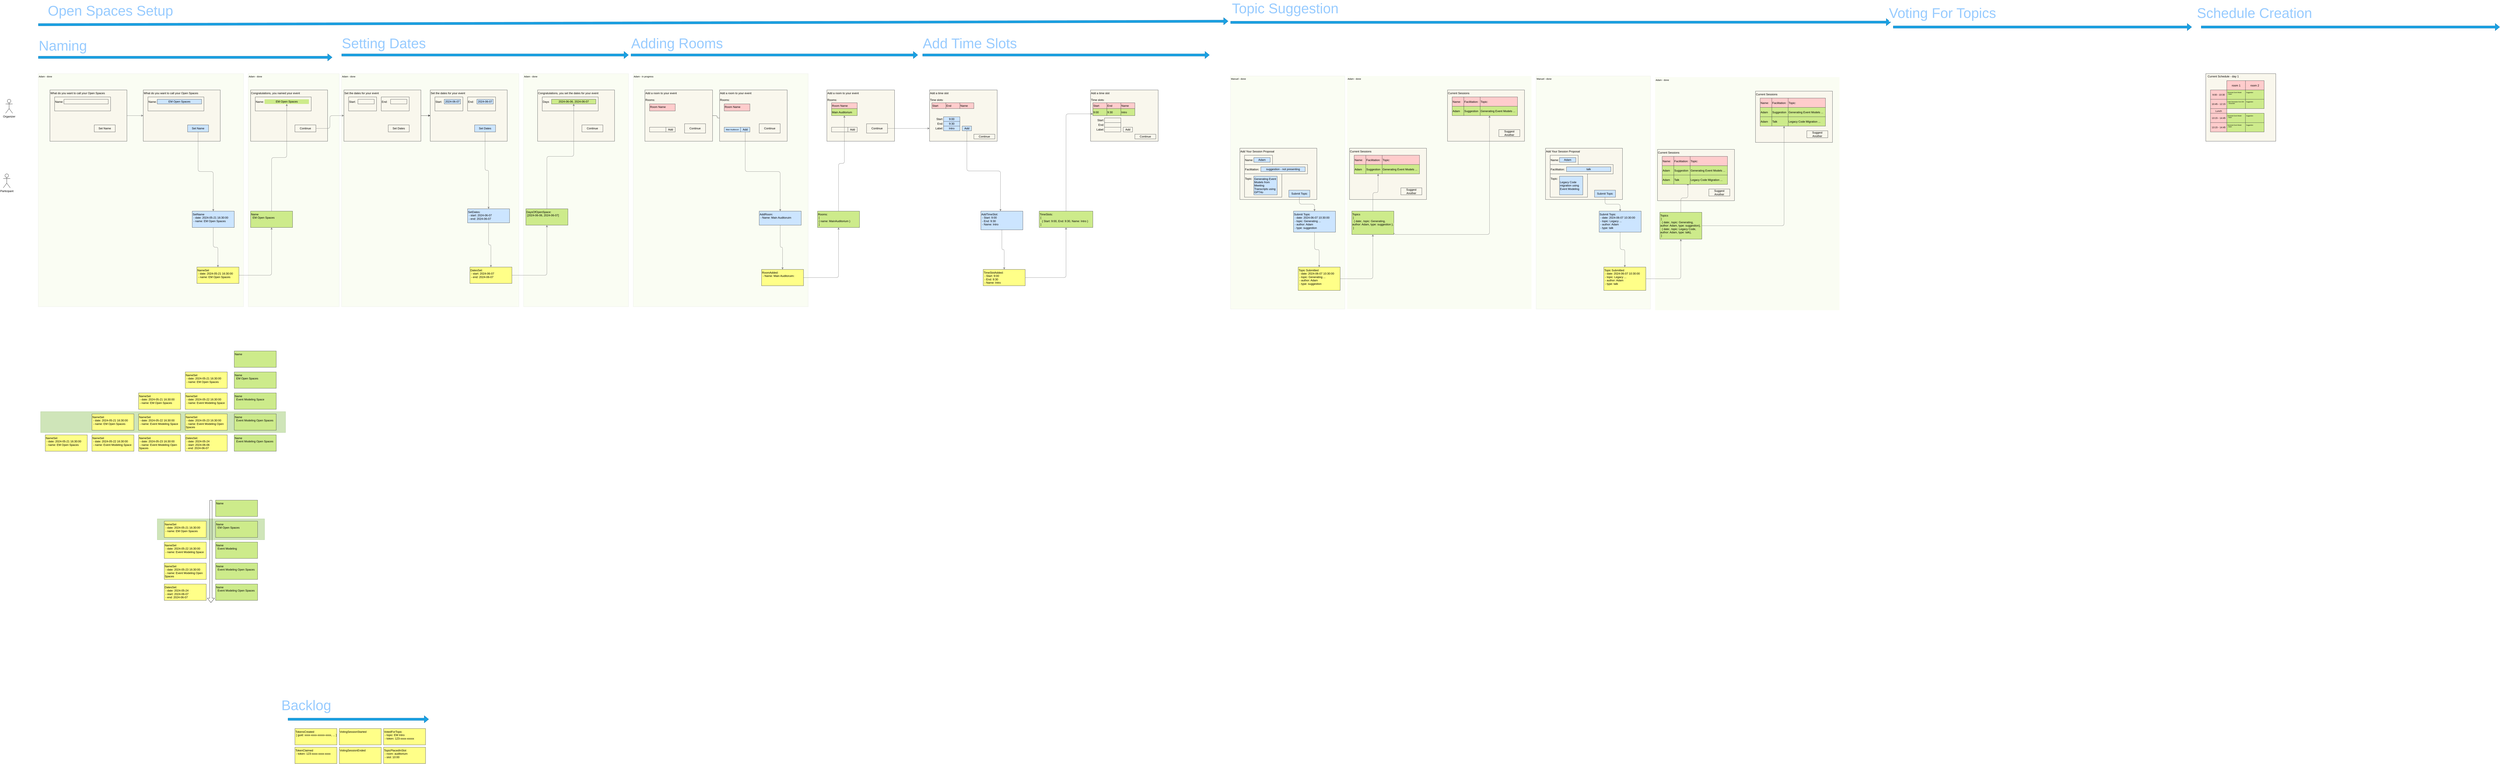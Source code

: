 <mxfile>
    <diagram id="J-dPGnQl9cI3L02o_4ir" name="Page-1">
        <mxGraphModel dx="225" dy="146" grid="1" gridSize="10" guides="1" tooltips="1" connect="1" arrows="1" fold="1" page="1" pageScale="1" pageWidth="26000" pageHeight="6000" math="0" shadow="0">
            <root>
                <mxCell id="0"/>
                <object label="progress" id="109">
                    <mxCell parent="0"/>
                </object>
                <mxCell id="110" value="Adam - done" style="rounded=0;whiteSpace=wrap;html=1;strokeColor=#36393d;fontFamily=Helvetica;fontSize=10;fillColor=#cdeb8b;align=left;verticalAlign=top;fontColor=#000000;opacity=10;" parent="109" vertex="1">
                    <mxGeometry x="280" y="330" width="880" height="1000" as="geometry"/>
                </mxCell>
                <mxCell id="111" value="Adam - done" style="rounded=0;whiteSpace=wrap;html=1;strokeColor=#36393d;fontFamily=Helvetica;fontSize=10;fillColor=#CDEB8B;align=left;verticalAlign=top;opacity=10;fontColor=#000000;" parent="109" vertex="1">
                    <mxGeometry x="1180" y="330" width="390" height="1000" as="geometry"/>
                </mxCell>
                <mxCell id="112" value="Adam - done" style="rounded=0;whiteSpace=wrap;html=1;strokeColor=#36393d;fontFamily=Helvetica;fontSize=10;fillColor=#CDEB8B;align=left;verticalAlign=top;opacity=10;fontColor=#000000;" parent="109" vertex="1">
                    <mxGeometry x="1580" y="330" width="760" height="1000" as="geometry"/>
                </mxCell>
                <mxCell id="129" value="Adam - done" style="rounded=0;whiteSpace=wrap;html=1;strokeColor=#36393d;fontFamily=Helvetica;fontSize=10;fillColor=#CDEB8B;align=left;verticalAlign=top;opacity=10;fontColor=#000000;" parent="109" vertex="1">
                    <mxGeometry x="2360" y="330" width="450" height="1000" as="geometry"/>
                </mxCell>
                <mxCell id="130" value="Manuel - done" style="rounded=0;whiteSpace=wrap;html=1;strokeColor=#36393d;fontFamily=Helvetica;fontSize=10;fillColor=#CDEB8B;align=left;verticalAlign=top;opacity=10;fontColor=#000000;" parent="109" vertex="1">
                    <mxGeometry x="5390" y="340" width="490" height="1000" as="geometry"/>
                </mxCell>
                <mxCell id="131" value="Adam - done" style="rounded=0;whiteSpace=wrap;html=1;strokeColor=none;fontFamily=Helvetica;fontSize=10;fillColor=#CDEB8B;align=left;verticalAlign=top;opacity=10;gradientColor=none;fontColor=#000000;" parent="109" vertex="1">
                    <mxGeometry x="5890" y="340" width="790" height="1000" as="geometry"/>
                </mxCell>
                <mxCell id="176" value="Manuel - done" style="rounded=0;whiteSpace=wrap;html=1;strokeColor=#36393d;fontFamily=Helvetica;fontSize=10;fillColor=#CDEB8B;align=left;verticalAlign=top;opacity=10;fontColor=#000000;" parent="109" vertex="1">
                    <mxGeometry x="6700" y="340" width="490" height="1000" as="geometry"/>
                </mxCell>
                <mxCell id="189" value="Adam - done" style="rounded=0;whiteSpace=wrap;html=1;strokeColor=none;fontFamily=Helvetica;fontSize=10;fillColor=#CDEB8B;align=left;verticalAlign=top;opacity=10;gradientColor=none;fontColor=#000000;" parent="109" vertex="1">
                    <mxGeometry x="7210" y="345" width="790" height="1000" as="geometry"/>
                </mxCell>
                <mxCell id="481" value="Adam - in progress" style="rounded=0;whiteSpace=wrap;html=1;strokeColor=#36393d;fontFamily=Helvetica;fontSize=10;fillColor=#CDEB8B;align=left;verticalAlign=top;opacity=10;fontColor=#000000;" vertex="1" parent="109">
                    <mxGeometry x="2830" y="330" width="750" height="1000" as="geometry"/>
                </mxCell>
                <object label="Event Model" id="1">
                    <mxCell parent="0"/>
                </object>
                <mxCell id="4" value="Organizer" style="shape=umlActor;verticalLabelPosition=bottom;verticalAlign=top;html=1;outlineConnect=0;" parent="1" vertex="1">
                    <mxGeometry x="140" y="440" width="30" height="60" as="geometry"/>
                </mxCell>
                <mxCell id="6" value="Participant" style="shape=umlActor;verticalLabelPosition=bottom;verticalAlign=top;html=1;outlineConnect=0;" parent="1" vertex="1">
                    <mxGeometry x="130" y="760" width="30" height="60" as="geometry"/>
                </mxCell>
                <mxCell id="11" value="&lt;font color=&quot;#000000&quot;&gt;What do you want to call your Open Spaces&lt;/font&gt;" style="rounded=0;whiteSpace=wrap;html=1;fillColor=#f9f7ed;strokeColor=#36393d;align=left;verticalAlign=top;" parent="1" vertex="1">
                    <mxGeometry x="730" y="400" width="330" height="220" as="geometry"/>
                </mxCell>
                <mxCell id="13" value="&lt;font color=&quot;#000000&quot;&gt;Name:&lt;/font&gt;" style="rounded=0;whiteSpace=wrap;html=1;fillColor=#f9f7ed;strokeColor=#36393d;horizontal=1;align=left;verticalAlign=top;spacingTop=7;" parent="1" vertex="1">
                    <mxGeometry x="750" y="430" width="240" height="60" as="geometry"/>
                </mxCell>
                <mxCell id="23" style="edgeStyle=orthogonalEdgeStyle;html=1;entryX=0.5;entryY=0;entryDx=0;entryDy=0;strokeColor=#808080;fontFamily=Helvetica;fontSize=12;fontColor=#000000;" parent="1" source="14" target="19" edge="1">
                    <mxGeometry relative="1" as="geometry"/>
                </mxCell>
                <mxCell id="14" value="&lt;font color=&quot;#000000&quot;&gt;Set Name&lt;/font&gt;" style="rounded=0;whiteSpace=wrap;html=1;strokeColor=#36393d;fontFamily=Helvetica;fontSize=12;fillColor=#cce5ff;" parent="1" vertex="1">
                    <mxGeometry x="920" y="550" width="90" height="30" as="geometry"/>
                </mxCell>
                <mxCell id="29" style="edgeStyle=orthogonalEdgeStyle;shape=connector;rounded=1;html=1;entryX=0.5;entryY=0;entryDx=0;entryDy=0;labelBackgroundColor=default;strokeColor=#808080;fontFamily=Helvetica;fontSize=12;fontColor=#000000;endArrow=classic;" parent="1" source="19" target="28" edge="1">
                    <mxGeometry relative="1" as="geometry"/>
                </mxCell>
                <mxCell id="19" value="&lt;font color=&quot;#000000&quot;&gt;SetName&lt;br&gt;&amp;nbsp;- date: 2024-05-21 16:30:00&lt;br&gt;&amp;nbsp;- name: EM Open Spaces&lt;br&gt;&lt;/font&gt;" style="rounded=0;whiteSpace=wrap;html=1;strokeColor=#36393d;fontFamily=Helvetica;fontSize=12;fillColor=#cce5ff;verticalAlign=top;align=left;" parent="1" vertex="1">
                    <mxGeometry x="940" y="920" width="180" height="70" as="geometry"/>
                </mxCell>
                <mxCell id="20" value="&lt;font color=&quot;#000000&quot;&gt;EM Open Spaces&lt;/font&gt;" style="rounded=0;whiteSpace=wrap;html=1;strokeColor=#36393d;fontFamily=Helvetica;fontSize=12;fillColor=#cce5ff;" parent="1" vertex="1">
                    <mxGeometry x="790" y="440" width="190" height="20" as="geometry"/>
                </mxCell>
                <mxCell id="30" style="edgeStyle=orthogonalEdgeStyle;shape=connector;rounded=1;html=1;entryX=0;entryY=0.5;entryDx=0;entryDy=0;labelBackgroundColor=default;strokeColor=#808080;fontFamily=Helvetica;fontSize=12;fontColor=#000000;endArrow=classic;" parent="1" source="24" target="11" edge="1">
                    <mxGeometry relative="1" as="geometry"/>
                </mxCell>
                <mxCell id="24" value="&lt;font color=&quot;#000000&quot;&gt;What do you want to call your Open Spaces&lt;/font&gt;" style="rounded=0;whiteSpace=wrap;html=1;fillColor=#f9f7ed;strokeColor=#36393d;align=left;verticalAlign=top;" parent="1" vertex="1">
                    <mxGeometry x="330" y="400" width="330" height="220" as="geometry"/>
                </mxCell>
                <mxCell id="25" value="&lt;font color=&quot;#000000&quot;&gt;Name:&lt;/font&gt;" style="rounded=0;whiteSpace=wrap;html=1;fillColor=#f9f7ed;strokeColor=#36393d;horizontal=1;align=left;verticalAlign=top;spacingTop=7;" parent="1" vertex="1">
                    <mxGeometry x="350" y="430" width="240" height="60" as="geometry"/>
                </mxCell>
                <mxCell id="26" value="&lt;font color=&quot;#000000&quot;&gt;Set Name&lt;/font&gt;" style="rounded=0;whiteSpace=wrap;html=1;strokeColor=#36393d;fontFamily=Helvetica;fontSize=12;fillColor=#f9f7ed;" parent="1" vertex="1">
                    <mxGeometry x="520" y="550" width="90" height="30" as="geometry"/>
                </mxCell>
                <mxCell id="27" value="" style="rounded=0;whiteSpace=wrap;html=1;strokeColor=#36393d;fontFamily=Helvetica;fontSize=12;fillColor=#f9f7ed;" parent="1" vertex="1">
                    <mxGeometry x="390" y="440" width="190" height="20" as="geometry"/>
                </mxCell>
                <mxCell id="42" style="edgeStyle=orthogonalEdgeStyle;shape=connector;rounded=1;html=1;entryX=0.5;entryY=1;entryDx=0;entryDy=0;labelBackgroundColor=default;strokeColor=#808080;fontFamily=Helvetica;fontSize=12;fontColor=#000000;endArrow=classic;" parent="1" source="28" target="41" edge="1">
                    <mxGeometry relative="1" as="geometry"/>
                </mxCell>
                <mxCell id="28" value="&lt;font color=&quot;#000000&quot;&gt;NameSet&lt;br&gt;&amp;nbsp;- date: 2024-05-21 16:30:00&lt;br&gt;&amp;nbsp;- name: EM Open Spaces&lt;br&gt;&lt;/font&gt;" style="rounded=0;whiteSpace=wrap;html=1;strokeColor=#36393d;fontFamily=Helvetica;fontSize=12;fillColor=#ffff88;verticalAlign=top;align=left;" parent="1" vertex="1">
                    <mxGeometry x="960" y="1160" width="180" height="70" as="geometry"/>
                </mxCell>
                <mxCell id="37" value="&lt;font color=&quot;#000000&quot;&gt;Congratulations, you named your event&lt;/font&gt;" style="rounded=0;whiteSpace=wrap;html=1;fillColor=#f9f7ed;strokeColor=#36393d;align=left;verticalAlign=top;" parent="1" vertex="1">
                    <mxGeometry x="1190" y="400" width="330" height="220" as="geometry"/>
                </mxCell>
                <mxCell id="38" value="&lt;font color=&quot;#000000&quot;&gt;Name:&lt;/font&gt;" style="rounded=0;whiteSpace=wrap;html=1;fillColor=#f9f7ed;strokeColor=#36393d;horizontal=1;align=left;verticalAlign=top;spacingTop=7;" parent="1" vertex="1">
                    <mxGeometry x="1210" y="430" width="240" height="60" as="geometry"/>
                </mxCell>
                <mxCell id="50" style="edgeStyle=orthogonalEdgeStyle;shape=connector;rounded=1;html=1;entryX=0;entryY=0.5;entryDx=0;entryDy=0;labelBackgroundColor=default;strokeColor=#808080;fontFamily=Helvetica;fontSize=12;fontColor=#000000;endArrow=classic;" parent="1" source="39" target="44" edge="1">
                    <mxGeometry relative="1" as="geometry"/>
                </mxCell>
                <mxCell id="39" value="&lt;font color=&quot;#000000&quot;&gt;Continue&lt;/font&gt;" style="rounded=0;whiteSpace=wrap;html=1;strokeColor=#36393d;fontFamily=Helvetica;fontSize=12;fillColor=#f9f7ed;" parent="1" vertex="1">
                    <mxGeometry x="1380" y="550" width="90" height="30" as="geometry"/>
                </mxCell>
                <mxCell id="40" value="&lt;font color=&quot;#000000&quot;&gt;EM Open Spaces&lt;/font&gt;" style="rounded=0;whiteSpace=wrap;html=1;strokeColor=none;fontFamily=Helvetica;fontSize=12;fillColor=#cdeb8b;" parent="1" vertex="1">
                    <mxGeometry x="1250" y="440" width="190" height="20" as="geometry"/>
                </mxCell>
                <mxCell id="43" style="edgeStyle=orthogonalEdgeStyle;shape=connector;rounded=1;html=1;labelBackgroundColor=default;strokeColor=#808080;fontFamily=Helvetica;fontSize=12;fontColor=#000000;endArrow=classic;entryX=0.5;entryY=1;entryDx=0;entryDy=0;" parent="1" source="41" target="40" edge="1">
                    <mxGeometry relative="1" as="geometry">
                        <mxPoint x="1300" y="820" as="targetPoint"/>
                    </mxGeometry>
                </mxCell>
                <mxCell id="41" value="&lt;font color=&quot;#000000&quot;&gt;Name&lt;br&gt;&amp;nbsp; EM Open Spaces&lt;br&gt;&lt;/font&gt;" style="rounded=0;whiteSpace=wrap;html=1;strokeColor=#36393d;fontFamily=Helvetica;fontSize=12;fillColor=#cdeb8b;verticalAlign=top;align=left;" parent="1" vertex="1">
                    <mxGeometry x="1190" y="920" width="180" height="70" as="geometry"/>
                </mxCell>
                <mxCell id="57" style="edgeStyle=orthogonalEdgeStyle;shape=connector;rounded=1;html=1;exitX=1;exitY=0.5;exitDx=0;exitDy=0;entryX=0;entryY=0.5;entryDx=0;entryDy=0;labelBackgroundColor=default;strokeColor=#333333;fontFamily=Helvetica;fontSize=12;fontColor=#000000;endArrow=classic;" parent="1" source="44" target="51" edge="1">
                    <mxGeometry relative="1" as="geometry"/>
                </mxCell>
                <mxCell id="44" value="&lt;font color=&quot;#000000&quot;&gt;Set the dates for your event&lt;/font&gt;" style="rounded=0;whiteSpace=wrap;html=1;fillColor=#f9f7ed;strokeColor=#36393d;align=left;verticalAlign=top;" parent="1" vertex="1">
                    <mxGeometry x="1590" y="400" width="330" height="220" as="geometry"/>
                </mxCell>
                <mxCell id="45" value="&lt;font color=&quot;#000000&quot;&gt;Start:&lt;/font&gt;" style="rounded=0;whiteSpace=wrap;html=1;fillColor=#f9f7ed;strokeColor=#36393d;horizontal=1;align=left;verticalAlign=top;spacingTop=7;" parent="1" vertex="1">
                    <mxGeometry x="1610" y="430" width="120" height="60" as="geometry"/>
                </mxCell>
                <mxCell id="46" value="&lt;font color=&quot;#000000&quot;&gt;Set Dates&lt;/font&gt;" style="rounded=0;whiteSpace=wrap;html=1;strokeColor=#36393d;fontFamily=Helvetica;fontSize=12;fillColor=#f9f7ed;" parent="1" vertex="1">
                    <mxGeometry x="1780" y="550" width="90" height="30" as="geometry"/>
                </mxCell>
                <mxCell id="47" value="" style="rounded=0;whiteSpace=wrap;html=1;strokeColor=#36393d;fontFamily=Helvetica;fontSize=12;fillColor=#f9f7ed;fontColor=#000000;" parent="1" vertex="1">
                    <mxGeometry x="1650" y="440" width="70" height="20" as="geometry"/>
                </mxCell>
                <mxCell id="48" value="&lt;font color=&quot;#000000&quot;&gt;End:&lt;/font&gt;" style="rounded=0;whiteSpace=wrap;html=1;fillColor=#f9f7ed;strokeColor=#36393d;horizontal=1;align=left;verticalAlign=top;spacingTop=7;" parent="1" vertex="1">
                    <mxGeometry x="1750" y="430" width="120" height="60" as="geometry"/>
                </mxCell>
                <mxCell id="49" value="" style="rounded=0;whiteSpace=wrap;html=1;strokeColor=#36393d;fontFamily=Helvetica;fontSize=12;fillColor=#f9f7ed;fontColor=#000000;" parent="1" vertex="1">
                    <mxGeometry x="1790" y="440" width="70" height="20" as="geometry"/>
                </mxCell>
                <mxCell id="51" value="&lt;font color=&quot;#000000&quot;&gt;Set the dates for your event&lt;/font&gt;" style="rounded=0;whiteSpace=wrap;html=1;fillColor=#f9f7ed;strokeColor=#36393d;align=left;verticalAlign=top;" parent="1" vertex="1">
                    <mxGeometry x="1960" y="400" width="330" height="220" as="geometry"/>
                </mxCell>
                <mxCell id="52" value="&lt;font color=&quot;#000000&quot;&gt;Start:&lt;/font&gt;" style="rounded=0;whiteSpace=wrap;html=1;fillColor=#f9f7ed;strokeColor=#36393d;horizontal=1;align=left;verticalAlign=top;spacingTop=7;" parent="1" vertex="1">
                    <mxGeometry x="1980" y="430" width="120" height="60" as="geometry"/>
                </mxCell>
                <mxCell id="115" style="edgeStyle=orthogonalEdgeStyle;html=1;exitX=0.5;exitY=1;exitDx=0;exitDy=0;entryX=0.5;entryY=0;entryDx=0;entryDy=0;fontSize=12;strokeColor=#808080;fontColor=#000000;" parent="1" source="53" target="114" edge="1">
                    <mxGeometry relative="1" as="geometry"/>
                </mxCell>
                <mxCell id="53" value="&lt;font color=&quot;#000000&quot;&gt;Set Dates&lt;/font&gt;" style="rounded=0;whiteSpace=wrap;html=1;strokeColor=#36393d;fontFamily=Helvetica;fontSize=12;fillColor=#cce5ff;" parent="1" vertex="1">
                    <mxGeometry x="2150" y="550" width="90" height="30" as="geometry"/>
                </mxCell>
                <mxCell id="54" value="2024-06-07" style="rounded=0;whiteSpace=wrap;html=1;strokeColor=#36393d;fontFamily=Helvetica;fontSize=12;fillColor=#cce5ff;fontColor=#000000;" parent="1" vertex="1">
                    <mxGeometry x="2020" y="440" width="70" height="20" as="geometry"/>
                </mxCell>
                <mxCell id="55" value="&lt;font color=&quot;#000000&quot;&gt;End:&lt;/font&gt;" style="rounded=0;whiteSpace=wrap;html=1;fillColor=#f9f7ed;strokeColor=#36393d;horizontal=1;align=left;verticalAlign=top;spacingTop=7;" parent="1" vertex="1">
                    <mxGeometry x="2120" y="430" width="120" height="60" as="geometry"/>
                </mxCell>
                <mxCell id="56" value="2024-06-07" style="rounded=0;whiteSpace=wrap;html=1;strokeColor=#36393d;fontFamily=Helvetica;fontSize=12;fillColor=#cce5ff;fontColor=#000000;" parent="1" vertex="1">
                    <mxGeometry x="2160" y="440" width="70" height="20" as="geometry"/>
                </mxCell>
                <mxCell id="58" value="&lt;font color=&quot;#000000&quot;&gt;Add Your Session Proposal&lt;/font&gt;" style="rounded=0;whiteSpace=wrap;html=1;fillColor=#f9f7ed;strokeColor=#36393d;align=left;verticalAlign=top;" parent="1" vertex="1">
                    <mxGeometry x="5430" y="650" width="330" height="220" as="geometry"/>
                </mxCell>
                <mxCell id="59" value="&lt;font color=&quot;#000000&quot;&gt;Name:&lt;/font&gt;" style="rounded=0;whiteSpace=wrap;html=1;fillColor=#f9f7ed;strokeColor=#36393d;horizontal=1;align=left;verticalAlign=top;spacingTop=7;" parent="1" vertex="1">
                    <mxGeometry x="5450" y="680" width="120" height="40" as="geometry"/>
                </mxCell>
                <mxCell id="71" style="edgeStyle=orthogonalEdgeStyle;shape=connector;rounded=1;html=1;entryX=0.5;entryY=0;entryDx=0;entryDy=0;labelBackgroundColor=default;strokeColor=#808080;fontFamily=Helvetica;fontSize=12;fontColor=#000000;endArrow=classic;" parent="1" source="60" target="67" edge="1">
                    <mxGeometry relative="1" as="geometry"/>
                </mxCell>
                <mxCell id="60" value="&lt;font color=&quot;#000000&quot;&gt;Submit Topic&lt;/font&gt;" style="rounded=0;whiteSpace=wrap;html=1;strokeColor=#36393d;fontFamily=Helvetica;fontSize=12;fillColor=#cce5ff;" parent="1" vertex="1">
                    <mxGeometry x="5640" y="830" width="90" height="30" as="geometry"/>
                </mxCell>
                <mxCell id="61" value="Adam" style="rounded=0;whiteSpace=wrap;html=1;strokeColor=#36393d;fontFamily=Helvetica;fontSize=12;fillColor=#cce5ff;fontColor=#000000;" parent="1" vertex="1">
                    <mxGeometry x="5490" y="690" width="70" height="20" as="geometry"/>
                </mxCell>
                <mxCell id="62" value="&lt;font color=&quot;#000000&quot;&gt;Topic:&lt;/font&gt;" style="rounded=0;whiteSpace=wrap;html=1;fillColor=#f9f7ed;strokeColor=#36393d;horizontal=1;align=left;verticalAlign=top;spacingTop=7;" parent="1" vertex="1">
                    <mxGeometry x="5450" y="760" width="160" height="100" as="geometry"/>
                </mxCell>
                <mxCell id="63" value="Generating Event Models from Meeting Transcripts using GPT4o" style="rounded=0;whiteSpace=wrap;html=1;strokeColor=#36393d;fontFamily=Helvetica;fontSize=12;fillColor=#cce5ff;fontColor=#000000;align=left;" parent="1" vertex="1">
                    <mxGeometry x="5490" y="770" width="100" height="80" as="geometry"/>
                </mxCell>
                <mxCell id="64" value="Facilitation:&amp;nbsp;" style="rounded=0;whiteSpace=wrap;html=1;fillColor=#f9f7ed;strokeColor=#36393d;horizontal=1;align=left;verticalAlign=top;spacingTop=7;fontColor=#000000;" parent="1" vertex="1">
                    <mxGeometry x="5450" y="720" width="270" height="40" as="geometry"/>
                </mxCell>
                <mxCell id="65" value="suggestion - not presenting" style="rounded=0;whiteSpace=wrap;html=1;strokeColor=#36393d;fontFamily=Helvetica;fontSize=12;fillColor=#cce5ff;fontColor=#000000;" parent="1" vertex="1">
                    <mxGeometry x="5520" y="730" width="190" height="20" as="geometry"/>
                </mxCell>
                <mxCell id="66" style="edgeStyle=orthogonalEdgeStyle;shape=connector;rounded=1;html=1;entryX=0.5;entryY=0;entryDx=0;entryDy=0;labelBackgroundColor=default;strokeColor=#808080;fontFamily=Helvetica;fontSize=12;fontColor=#000000;endArrow=classic;" parent="1" source="67" target="69" edge="1">
                    <mxGeometry relative="1" as="geometry"/>
                </mxCell>
                <mxCell id="67" value="&lt;font color=&quot;#000000&quot;&gt;Submit Topic&lt;br&gt;&amp;nbsp;- date: 2024-06-07 10:30:00&lt;br&gt;&amp;nbsp;- topic: Generating ...&lt;br&gt;&amp;nbsp;- author: Adam&lt;br&gt;&amp;nbsp;- type: suggestion&lt;br&gt;&lt;/font&gt;" style="rounded=0;whiteSpace=wrap;html=1;strokeColor=#36393d;fontFamily=Helvetica;fontSize=12;fillColor=#cce5ff;verticalAlign=top;align=left;" parent="1" vertex="1">
                    <mxGeometry x="5660" y="920" width="180" height="90" as="geometry"/>
                </mxCell>
                <mxCell id="68" style="edgeStyle=orthogonalEdgeStyle;shape=connector;rounded=1;html=1;entryX=0.5;entryY=1;entryDx=0;entryDy=0;labelBackgroundColor=default;strokeColor=#808080;fontFamily=Helvetica;fontSize=12;fontColor=#000000;endArrow=classic;" parent="1" source="69" target="70" edge="1">
                    <mxGeometry relative="1" as="geometry"/>
                </mxCell>
                <mxCell id="69" value="&lt;span style=&quot;color: rgb(0, 0, 0);&quot;&gt;Topic Submitted&lt;/span&gt;&lt;br style=&quot;color: rgb(0, 0, 0);&quot;&gt;&lt;span style=&quot;color: rgb(0, 0, 0);&quot;&gt;&amp;nbsp;- date: 2024-06-07 10:30:00&lt;/span&gt;&lt;br style=&quot;color: rgb(0, 0, 0);&quot;&gt;&lt;span style=&quot;color: rgb(0, 0, 0);&quot;&gt;&amp;nbsp;- topic: Generating ...&lt;/span&gt;&lt;br style=&quot;color: rgb(0, 0, 0);&quot;&gt;&lt;span style=&quot;color: rgb(0, 0, 0);&quot;&gt;&amp;nbsp;- author: Adam&lt;/span&gt;&lt;br style=&quot;color: rgb(0, 0, 0);&quot;&gt;&lt;span style=&quot;color: rgb(0, 0, 0);&quot;&gt;&amp;nbsp;- type: suggestion&lt;/span&gt;&lt;font color=&quot;#000000&quot;&gt;&lt;br&gt;&lt;/font&gt;" style="rounded=0;whiteSpace=wrap;html=1;strokeColor=#36393d;fontFamily=Helvetica;fontSize=12;fillColor=#ffff88;verticalAlign=top;align=left;" parent="1" vertex="1">
                    <mxGeometry x="5680" y="1160" width="180" height="100" as="geometry"/>
                </mxCell>
                <mxCell id="70" value="&lt;font&gt;Topics&lt;br&gt;&amp;nbsp;[&lt;br&gt;&amp;nbsp; { date:, topic: Generating, author: Adam, type: suggestion },&lt;br&gt;&amp;nbsp;]&lt;br&gt;&lt;/font&gt;" style="rounded=0;whiteSpace=wrap;html=1;strokeColor=#36393d;fontFamily=Helvetica;fontSize=12;fillColor=#cdeb8b;verticalAlign=top;align=left;fontColor=#000000;" parent="1" vertex="1">
                    <mxGeometry x="5910" y="920" width="180" height="100" as="geometry"/>
                </mxCell>
                <mxCell id="72" value="&lt;font color=&quot;#000000&quot;&gt;Current Sessions&lt;/font&gt;" style="rounded=0;whiteSpace=wrap;html=1;fillColor=#f9f7ed;strokeColor=#36393d;align=left;verticalAlign=top;" parent="1" vertex="1">
                    <mxGeometry x="5900" y="650" width="330" height="220" as="geometry"/>
                </mxCell>
                <mxCell id="73" value="&lt;font color=&quot;#000000&quot;&gt;Name:&lt;/font&gt;" style="rounded=0;whiteSpace=wrap;html=1;fillColor=#ffcccc;strokeColor=#36393d;horizontal=1;align=left;verticalAlign=top;spacingTop=7;" parent="1" vertex="1">
                    <mxGeometry x="5920" y="680" width="50" height="40" as="geometry"/>
                </mxCell>
                <mxCell id="76" value="&lt;font color=&quot;#000000&quot;&gt;Topic:&lt;/font&gt;" style="rounded=0;whiteSpace=wrap;html=1;fillColor=#ffcccc;strokeColor=#36393d;horizontal=1;align=left;verticalAlign=top;spacingTop=7;" parent="1" vertex="1">
                    <mxGeometry x="6040" y="680" width="160" height="40" as="geometry"/>
                </mxCell>
                <mxCell id="78" value="Facilitation:&amp;nbsp;" style="rounded=0;whiteSpace=wrap;html=1;fillColor=#ffcccc;strokeColor=#36393d;horizontal=1;align=left;verticalAlign=top;spacingTop=7;fontColor=#000000;" parent="1" vertex="1">
                    <mxGeometry x="5970" y="680" width="70" height="40" as="geometry"/>
                </mxCell>
                <mxCell id="80" value="&lt;font color=&quot;#000000&quot;&gt;Adam&lt;/font&gt;" style="rounded=0;whiteSpace=wrap;html=1;fillColor=#cdeb8b;strokeColor=#36393d;horizontal=1;align=left;verticalAlign=top;spacingTop=7;" parent="1" vertex="1">
                    <mxGeometry x="5920" y="720" width="50" height="40" as="geometry"/>
                </mxCell>
                <mxCell id="81" value="&lt;font color=&quot;#000000&quot;&gt;Generating Event Models ...&lt;/font&gt;" style="rounded=0;whiteSpace=wrap;html=1;fillColor=#cdeb8b;strokeColor=#36393d;horizontal=1;align=left;verticalAlign=top;spacingTop=7;" parent="1" vertex="1">
                    <mxGeometry x="6040" y="720" width="160" height="40" as="geometry"/>
                </mxCell>
                <mxCell id="82" value="Suggestion" style="rounded=0;whiteSpace=wrap;html=1;fillColor=#cdeb8b;strokeColor=#36393d;horizontal=1;align=left;verticalAlign=top;spacingTop=7;fontColor=#000000;" parent="1" vertex="1">
                    <mxGeometry x="5970" y="720" width="70" height="40" as="geometry"/>
                </mxCell>
                <mxCell id="83" value="&lt;font color=&quot;#000000&quot;&gt;Suggest Another&lt;/font&gt;" style="rounded=0;whiteSpace=wrap;html=1;strokeColor=#36393d;fontFamily=Helvetica;fontSize=12;fillColor=#f9f7ed;" parent="1" vertex="1">
                    <mxGeometry x="6120" y="820" width="90" height="30" as="geometry"/>
                </mxCell>
                <mxCell id="84" style="edgeStyle=orthogonalEdgeStyle;shape=connector;rounded=1;html=1;entryX=0.75;entryY=1;entryDx=0;entryDy=0;labelBackgroundColor=default;strokeColor=#808080;fontFamily=Helvetica;fontSize=12;fontColor=#000000;endArrow=classic;" parent="1" source="70" target="82" edge="1">
                    <mxGeometry relative="1" as="geometry"/>
                </mxCell>
                <mxCell id="85" value="&lt;font color=&quot;#000000&quot;&gt;Current Schedule - day 1&lt;br&gt;&lt;/font&gt;" style="rounded=0;whiteSpace=wrap;html=1;fillColor=#f9f7ed;strokeColor=#36393d;align=left;verticalAlign=top;spacing=0;spacingLeft=8;" parent="1" vertex="1">
                    <mxGeometry x="9570" y="330" width="300" height="290" as="geometry"/>
                </mxCell>
                <mxCell id="86" value="&lt;font color=&quot;#000000&quot;&gt;room 1&lt;/font&gt;" style="rounded=0;whiteSpace=wrap;html=1;fillColor=#ffcccc;strokeColor=#36393d;horizontal=1;align=center;verticalAlign=top;spacingTop=7;" parent="1" vertex="1">
                    <mxGeometry x="9660" y="360" width="80" height="40" as="geometry"/>
                </mxCell>
                <mxCell id="88" value="room 2" style="rounded=0;whiteSpace=wrap;html=1;fillColor=#ffcccc;strokeColor=#36393d;horizontal=1;align=center;verticalAlign=top;spacingTop=7;fontColor=#000000;" parent="1" vertex="1">
                    <mxGeometry x="9740" y="360" width="80" height="40" as="geometry"/>
                </mxCell>
                <mxCell id="89" value="&lt;font color=&quot;#000000&quot; style=&quot;font-size: 6px;&quot;&gt;Generate Event Model&lt;br style=&quot;font-size: 6px;&quot;&gt;- Adam&lt;br style=&quot;font-size: 6px;&quot;&gt;&lt;/font&gt;" style="rounded=0;whiteSpace=wrap;html=1;fillColor=#cdeb8b;strokeColor=#36393d;horizontal=1;align=left;verticalAlign=top;spacingTop=0;fontSize=6;spacing=3;" parent="1" vertex="1">
                    <mxGeometry x="9660" y="400" width="80" height="40" as="geometry"/>
                </mxCell>
                <mxCell id="91" value="Suggestion" style="rounded=0;whiteSpace=wrap;html=1;fillColor=#cdeb8b;strokeColor=#36393d;horizontal=1;align=left;verticalAlign=top;spacingTop=0;fontColor=#000000;fontSize=6;spacing=3;" parent="1" vertex="1">
                    <mxGeometry x="9740" y="400" width="80" height="40" as="geometry"/>
                </mxCell>
                <mxCell id="93" value="&lt;font color=&quot;#000000&quot; style=&quot;font-size: 10px;&quot;&gt;9:00 - 10:30&lt;/font&gt;" style="rounded=0;whiteSpace=wrap;html=1;fillColor=#ffcccc;strokeColor=#36393d;horizontal=1;align=center;verticalAlign=middle;spacingTop=0;fontSize=10;spacing=0;" parent="1" vertex="1">
                    <mxGeometry x="9590" y="400" width="70" height="40" as="geometry"/>
                </mxCell>
                <mxCell id="94" value="&lt;font color=&quot;#000000&quot; style=&quot;font-size: 10px;&quot;&gt;10:45 - 12:15&lt;/font&gt;" style="rounded=0;whiteSpace=wrap;html=1;fillColor=#ffcccc;strokeColor=#36393d;horizontal=1;align=center;verticalAlign=middle;spacingTop=0;fontSize=10;spacing=0;" parent="1" vertex="1">
                    <mxGeometry x="9590" y="440" width="70" height="40" as="geometry"/>
                </mxCell>
                <mxCell id="95" value="&lt;font color=&quot;#000000&quot; style=&quot;font-size: 10px;&quot;&gt;Lunch&lt;/font&gt;" style="rounded=0;whiteSpace=wrap;html=1;fillColor=#ffcccc;strokeColor=#36393d;horizontal=1;align=center;verticalAlign=middle;spacingTop=0;fontSize=10;spacing=0;" parent="1" vertex="1">
                    <mxGeometry x="9590" y="480" width="70" height="20" as="geometry"/>
                </mxCell>
                <mxCell id="96" value="&lt;font color=&quot;#000000&quot; style=&quot;font-size: 10px;&quot;&gt;13:15 - 14:45&lt;/font&gt;" style="rounded=0;whiteSpace=wrap;html=1;fillColor=#ffcccc;strokeColor=#36393d;horizontal=1;align=center;verticalAlign=middle;spacingTop=0;fontSize=10;spacing=0;" parent="1" vertex="1">
                    <mxGeometry x="9590" y="500" width="70" height="40" as="geometry"/>
                </mxCell>
                <mxCell id="97" value="&lt;font color=&quot;#000000&quot; style=&quot;font-size: 10px;&quot;&gt;13:15 - 14:45&lt;/font&gt;" style="rounded=0;whiteSpace=wrap;html=1;fillColor=#ffcccc;strokeColor=#36393d;horizontal=1;align=center;verticalAlign=middle;spacingTop=0;fontSize=10;spacing=0;" parent="1" vertex="1">
                    <mxGeometry x="9590" y="540" width="70" height="40" as="geometry"/>
                </mxCell>
                <mxCell id="100" value="&lt;font color=&quot;#000000&quot; style=&quot;font-size: 6px;&quot;&gt;Code Generation from EM&lt;br&gt;&amp;nbsp;- Alexander&lt;br style=&quot;font-size: 6px;&quot;&gt;&lt;/font&gt;" style="rounded=0;whiteSpace=wrap;html=1;fillColor=#cdeb8b;strokeColor=#36393d;horizontal=1;align=left;verticalAlign=top;spacingTop=0;fontSize=6;spacing=3;" parent="1" vertex="1">
                    <mxGeometry x="9660" y="440" width="80" height="40" as="geometry"/>
                </mxCell>
                <mxCell id="101" value="Suggestion" style="rounded=0;whiteSpace=wrap;html=1;fillColor=#cdeb8b;strokeColor=#36393d;horizontal=1;align=left;verticalAlign=top;spacingTop=0;fontColor=#000000;fontSize=6;spacing=3;" parent="1" vertex="1">
                    <mxGeometry x="9740" y="440" width="80" height="40" as="geometry"/>
                </mxCell>
                <mxCell id="104" value="&lt;font color=&quot;#000000&quot; style=&quot;font-size: 6px;&quot;&gt;Generate Event Model&lt;br style=&quot;font-size: 6px;&quot;&gt;- Adam&lt;br style=&quot;font-size: 6px;&quot;&gt;&lt;/font&gt;" style="rounded=0;whiteSpace=wrap;html=1;fillColor=#cdeb8b;strokeColor=#36393d;horizontal=1;align=left;verticalAlign=top;spacingTop=0;fontSize=6;spacing=3;" parent="1" vertex="1">
                    <mxGeometry x="9660" y="500" width="80" height="40" as="geometry"/>
                </mxCell>
                <mxCell id="105" value="Suggestion" style="rounded=0;whiteSpace=wrap;html=1;fillColor=#cdeb8b;strokeColor=#36393d;horizontal=1;align=left;verticalAlign=top;spacingTop=0;fontColor=#000000;fontSize=6;spacing=3;" parent="1" vertex="1">
                    <mxGeometry x="9740" y="500" width="80" height="40" as="geometry"/>
                </mxCell>
                <mxCell id="106" value="&lt;font color=&quot;#000000&quot; style=&quot;font-size: 6px;&quot;&gt;Generate Event Model&lt;br style=&quot;font-size: 6px;&quot;&gt;- Adam&lt;br style=&quot;font-size: 6px;&quot;&gt;&lt;/font&gt;" style="rounded=0;whiteSpace=wrap;html=1;fillColor=#cdeb8b;strokeColor=#36393d;horizontal=1;align=left;verticalAlign=top;spacingTop=0;fontSize=6;spacing=3;" parent="1" vertex="1">
                    <mxGeometry x="9660" y="540" width="80" height="40" as="geometry"/>
                </mxCell>
                <mxCell id="107" value="Suggestion" style="rounded=0;whiteSpace=wrap;html=1;fillColor=#cdeb8b;strokeColor=#36393d;horizontal=1;align=left;verticalAlign=top;spacingTop=0;fontColor=#000000;fontSize=6;spacing=3;" parent="1" vertex="1">
                    <mxGeometry x="9740" y="540" width="80" height="40" as="geometry"/>
                </mxCell>
                <mxCell id="117" style="edgeStyle=orthogonalEdgeStyle;shape=connector;rounded=1;html=1;exitX=0.5;exitY=1;exitDx=0;exitDy=0;entryX=0.5;entryY=0;entryDx=0;entryDy=0;labelBackgroundColor=default;strokeColor=#808080;fontFamily=Helvetica;fontSize=12;fontColor=#000000;endArrow=classic;" parent="1" source="114" target="116" edge="1">
                    <mxGeometry relative="1" as="geometry"/>
                </mxCell>
                <mxCell id="114" value="&lt;font color=&quot;#000000&quot;&gt;SetDates:&lt;br&gt;&amp;nbsp;- start: 2024-06-07&lt;br&gt;&amp;nbsp;- end: 2024-06-07&lt;br&gt;&lt;/font&gt;" style="rounded=0;whiteSpace=wrap;html=1;strokeColor=#36393d;fontFamily=Helvetica;fontSize=12;fillColor=#cce5ff;verticalAlign=top;align=left;" parent="1" vertex="1">
                    <mxGeometry x="2120" y="910" width="180" height="60" as="geometry"/>
                </mxCell>
                <mxCell id="124" style="edgeStyle=orthogonalEdgeStyle;shape=connector;rounded=1;html=1;exitX=1;exitY=0.5;exitDx=0;exitDy=0;entryX=0.5;entryY=1;entryDx=0;entryDy=0;labelBackgroundColor=default;strokeColor=#808080;fontFamily=Helvetica;fontSize=12;fontColor=#000000;endArrow=classic;" parent="1" source="116" target="123" edge="1">
                    <mxGeometry relative="1" as="geometry"/>
                </mxCell>
                <mxCell id="116" value="&lt;font color=&quot;#000000&quot;&gt;DatesSet:&lt;br&gt;&amp;nbsp;- start: 2024-06-07&lt;br&gt;&amp;nbsp;- end: 2024-06-07&lt;br&gt;&lt;/font&gt;" style="rounded=0;whiteSpace=wrap;html=1;strokeColor=#36393d;fontFamily=Helvetica;fontSize=12;fillColor=#ffff88;verticalAlign=top;align=left;" parent="1" vertex="1">
                    <mxGeometry x="2130" y="1160" width="180" height="70" as="geometry"/>
                </mxCell>
                <mxCell id="118" value="&lt;font color=&quot;#000000&quot;&gt;Congratulations, you set the dates for your event&lt;/font&gt;" style="rounded=0;whiteSpace=wrap;html=1;fillColor=#f9f7ed;strokeColor=#36393d;align=left;verticalAlign=top;" parent="1" vertex="1">
                    <mxGeometry x="2420" y="400" width="330" height="220" as="geometry"/>
                </mxCell>
                <mxCell id="119" value="&lt;font color=&quot;#000000&quot;&gt;Days&lt;/font&gt;" style="rounded=0;whiteSpace=wrap;html=1;fillColor=#f9f7ed;strokeColor=#36393d;horizontal=1;align=left;verticalAlign=top;spacingTop=7;" parent="1" vertex="1">
                    <mxGeometry x="2440" y="430" width="240" height="60" as="geometry"/>
                </mxCell>
                <mxCell id="120" value="&lt;font color=&quot;#000000&quot;&gt;Continue&lt;/font&gt;" style="rounded=0;whiteSpace=wrap;html=1;strokeColor=#36393d;fontFamily=Helvetica;fontSize=12;fillColor=#f9f7ed;" parent="1" vertex="1">
                    <mxGeometry x="2610" y="550" width="90" height="30" as="geometry"/>
                </mxCell>
                <mxCell id="121" value="&lt;font color=&quot;#000000&quot;&gt;2024-06-06, 2024-06-07&lt;/font&gt;" style="rounded=0;whiteSpace=wrap;html=1;strokeColor=#36393d;fontFamily=Helvetica;fontSize=12;fillColor=#cdeb8b;" parent="1" vertex="1">
                    <mxGeometry x="2480" y="440" width="190" height="20" as="geometry"/>
                </mxCell>
                <mxCell id="125" style="edgeStyle=orthogonalEdgeStyle;shape=connector;rounded=1;html=1;exitX=0.5;exitY=0;exitDx=0;exitDy=0;entryX=0.5;entryY=1;entryDx=0;entryDy=0;labelBackgroundColor=default;strokeColor=#808080;fontFamily=Helvetica;fontSize=12;fontColor=#000000;endArrow=classic;" parent="1" source="123" target="121" edge="1">
                    <mxGeometry relative="1" as="geometry"/>
                </mxCell>
                <mxCell id="123" value="&lt;font color=&quot;#000000&quot;&gt;DaysOfOpenSpace:&lt;br&gt;&amp;nbsp;[2024-06-06, 2024-06-07]&lt;br&gt;&lt;/font&gt;" style="rounded=0;whiteSpace=wrap;html=1;strokeColor=#36393d;fontFamily=Helvetica;fontSize=12;fillColor=#cdeb8b;verticalAlign=top;align=left;" parent="1" vertex="1">
                    <mxGeometry x="2370" y="910" width="180" height="70" as="geometry"/>
                </mxCell>
                <mxCell id="150" value="&lt;font color=&quot;#000000&quot;&gt;Current Sessions&lt;/font&gt;" style="rounded=0;whiteSpace=wrap;html=1;fillColor=#f9f7ed;strokeColor=#36393d;align=left;verticalAlign=top;" parent="1" vertex="1">
                    <mxGeometry x="6320" y="400" width="330" height="220" as="geometry"/>
                </mxCell>
                <mxCell id="151" value="&lt;font color=&quot;#000000&quot;&gt;Name:&lt;/font&gt;" style="rounded=0;whiteSpace=wrap;html=1;fillColor=#ffcccc;strokeColor=#36393d;horizontal=1;align=left;verticalAlign=top;spacingTop=7;" parent="1" vertex="1">
                    <mxGeometry x="6340" y="430" width="50" height="40" as="geometry"/>
                </mxCell>
                <mxCell id="152" value="&lt;font color=&quot;#000000&quot;&gt;Topic:&lt;/font&gt;" style="rounded=0;whiteSpace=wrap;html=1;fillColor=#ffcccc;strokeColor=#36393d;horizontal=1;align=left;verticalAlign=top;spacingTop=7;" parent="1" vertex="1">
                    <mxGeometry x="6460" y="430" width="160" height="40" as="geometry"/>
                </mxCell>
                <mxCell id="153" value="Facilitation:&amp;nbsp;" style="rounded=0;whiteSpace=wrap;html=1;fillColor=#ffcccc;strokeColor=#36393d;horizontal=1;align=left;verticalAlign=top;spacingTop=7;fontColor=#000000;" parent="1" vertex="1">
                    <mxGeometry x="6390" y="430" width="70" height="40" as="geometry"/>
                </mxCell>
                <mxCell id="154" value="&lt;font color=&quot;#000000&quot;&gt;Adam&lt;/font&gt;" style="rounded=0;whiteSpace=wrap;html=1;fillColor=#cdeb8b;strokeColor=#36393d;horizontal=1;align=left;verticalAlign=top;spacingTop=7;" parent="1" vertex="1">
                    <mxGeometry x="6340" y="470" width="50" height="40" as="geometry"/>
                </mxCell>
                <mxCell id="155" value="&lt;font color=&quot;#000000&quot;&gt;Generating Event Models ...&lt;/font&gt;" style="rounded=0;whiteSpace=wrap;html=1;fillColor=#cdeb8b;strokeColor=#36393d;horizontal=1;align=left;verticalAlign=top;spacingTop=7;" parent="1" vertex="1">
                    <mxGeometry x="6460" y="470" width="160" height="40" as="geometry"/>
                </mxCell>
                <mxCell id="156" value="Suggestion" style="rounded=0;whiteSpace=wrap;html=1;fillColor=#cdeb8b;strokeColor=#36393d;horizontal=1;align=left;verticalAlign=top;spacingTop=7;fontColor=#000000;" parent="1" vertex="1">
                    <mxGeometry x="6390" y="470" width="70" height="40" as="geometry"/>
                </mxCell>
                <mxCell id="157" value="&lt;font color=&quot;#000000&quot;&gt;Suggest Another&lt;/font&gt;" style="rounded=0;whiteSpace=wrap;html=1;strokeColor=#36393d;fontFamily=Helvetica;fontSize=12;fillColor=#f9f7ed;" parent="1" vertex="1">
                    <mxGeometry x="6540" y="570" width="90" height="30" as="geometry"/>
                </mxCell>
                <mxCell id="158" style="edgeStyle=orthogonalEdgeStyle;html=1;exitX=1;exitY=0.5;exitDx=0;exitDy=0;entryX=0.25;entryY=1;entryDx=0;entryDy=0;strokeColor=#808080;fontColor=#000000;" parent="1" source="70" target="155" edge="1">
                    <mxGeometry relative="1" as="geometry">
                        <Array as="points">
                            <mxPoint x="6500" y="1020"/>
                        </Array>
                    </mxGeometry>
                </mxCell>
                <mxCell id="343" value="" style="rounded=0;whiteSpace=wrap;html=1;fillColor=#60a917;fontColor=#ffffff;strokeColor=#2D7600;opacity=30;" vertex="1" parent="1">
                    <mxGeometry x="790" y="2240" width="460" height="90" as="geometry"/>
                </mxCell>
                <mxCell id="344" value="" style="rounded=0;whiteSpace=wrap;html=1;fillColor=#60a917;fontColor=#ffffff;strokeColor=#2D7600;opacity=30;" vertex="1" parent="1">
                    <mxGeometry x="290" y="1780" width="1050" height="90" as="geometry"/>
                </mxCell>
                <mxCell id="345" value="&lt;font color=&quot;#000000&quot;&gt;NameSet&lt;br&gt;&amp;nbsp;- date: 2024-05-21 16:30:00&lt;br&gt;&amp;nbsp;- name: EM Open Spaces&lt;br&gt;&lt;/font&gt;" style="rounded=0;whiteSpace=wrap;html=1;strokeColor=#36393d;fontFamily=Helvetica;fontSize=12;fillColor=#ffff88;verticalAlign=top;align=left;" vertex="1" parent="1">
                    <mxGeometry x="910" y="1610" width="180" height="70" as="geometry"/>
                </mxCell>
                <mxCell id="346" value="&lt;font color=&quot;#000000&quot;&gt;Name&lt;br&gt;&amp;nbsp; EM Open Spaces&lt;br&gt;&lt;/font&gt;" style="rounded=0;whiteSpace=wrap;html=1;strokeColor=#36393d;fontFamily=Helvetica;fontSize=12;fillColor=#cdeb8b;verticalAlign=top;align=left;" vertex="1" parent="1">
                    <mxGeometry x="1120" y="1610" width="180" height="70" as="geometry"/>
                </mxCell>
                <mxCell id="347" value="&lt;font color=&quot;#000000&quot;&gt;Name&lt;br&gt;&amp;nbsp;&amp;nbsp;&lt;br&gt;&lt;/font&gt;" style="rounded=0;whiteSpace=wrap;html=1;strokeColor=#36393d;fontFamily=Helvetica;fontSize=12;fillColor=#cdeb8b;verticalAlign=top;align=left;" vertex="1" parent="1">
                    <mxGeometry x="1120" y="1520" width="180" height="70" as="geometry"/>
                </mxCell>
                <mxCell id="348" value="&lt;font color=&quot;#000000&quot;&gt;NameSet&lt;br&gt;&amp;nbsp;- date: 2024-05-22 16:30:00&lt;br&gt;&amp;nbsp;- name: Event Modeling Space&lt;br&gt;&lt;/font&gt;" style="rounded=0;whiteSpace=wrap;html=1;strokeColor=#36393d;fontFamily=Helvetica;fontSize=12;fillColor=#ffff88;verticalAlign=top;align=left;" vertex="1" parent="1">
                    <mxGeometry x="910" y="1700" width="180" height="70" as="geometry"/>
                </mxCell>
                <mxCell id="349" value="&lt;font color=&quot;#000000&quot;&gt;Name&lt;br&gt;&amp;nbsp; Event Modeling Space&lt;br&gt;&lt;/font&gt;" style="rounded=0;whiteSpace=wrap;html=1;strokeColor=#36393d;fontFamily=Helvetica;fontSize=12;fillColor=#cdeb8b;verticalAlign=top;align=left;" vertex="1" parent="1">
                    <mxGeometry x="1120" y="1700" width="180" height="70" as="geometry"/>
                </mxCell>
                <mxCell id="350" value="&lt;font color=&quot;#000000&quot;&gt;NameSet&lt;br&gt;&amp;nbsp;- date: 2024-05-21 16:30:00&lt;br&gt;&amp;nbsp;- name: EM Open Spaces&lt;br&gt;&lt;/font&gt;" style="rounded=0;whiteSpace=wrap;html=1;strokeColor=#36393d;fontFamily=Helvetica;fontSize=12;fillColor=#ffff88;verticalAlign=top;align=left;" vertex="1" parent="1">
                    <mxGeometry x="710" y="1700" width="180" height="70" as="geometry"/>
                </mxCell>
                <mxCell id="351" value="&lt;font color=&quot;#000000&quot;&gt;NameSet&lt;br&gt;&amp;nbsp;- date: 2024-05-22 16:30:00&lt;br&gt;&amp;nbsp;- name: Event Modeling Space&lt;br&gt;&lt;/font&gt;" style="rounded=0;whiteSpace=wrap;html=1;strokeColor=#36393d;fontFamily=Helvetica;fontSize=12;fillColor=#ffff88;verticalAlign=top;align=left;" vertex="1" parent="1">
                    <mxGeometry x="710" y="1790" width="180" height="70" as="geometry"/>
                </mxCell>
                <mxCell id="352" value="&lt;font color=&quot;#000000&quot;&gt;Name&lt;br&gt;&amp;nbsp;&amp;nbsp;&lt;/font&gt;&lt;span style=&quot;color: rgb(0, 0, 0);&quot;&gt;Event Modeling Open Spaces&lt;/span&gt;&lt;font color=&quot;#000000&quot;&gt;&lt;br&gt;&lt;/font&gt;" style="rounded=0;whiteSpace=wrap;html=1;strokeColor=#36393d;fontFamily=Helvetica;fontSize=12;fillColor=#cdeb8b;verticalAlign=top;align=left;" vertex="1" parent="1">
                    <mxGeometry x="1120" y="1790" width="180" height="70" as="geometry"/>
                </mxCell>
                <mxCell id="353" value="&lt;font color=&quot;#000000&quot;&gt;NameSet&lt;br&gt;&amp;nbsp;- date: 2024-05-21 16:30:00&lt;br&gt;&amp;nbsp;- name: EM Open Spaces&lt;br&gt;&lt;/font&gt;" style="rounded=0;whiteSpace=wrap;html=1;strokeColor=#36393d;fontFamily=Helvetica;fontSize=12;fillColor=#ffff88;verticalAlign=top;align=left;" vertex="1" parent="1">
                    <mxGeometry x="510" y="1790" width="180" height="70" as="geometry"/>
                </mxCell>
                <mxCell id="354" value="&lt;font color=&quot;#000000&quot;&gt;NameSet&lt;br&gt;&amp;nbsp;- date: 2024-05-23 16:30:00&lt;br&gt;&amp;nbsp;- name: Event Modeling Open Spaces&lt;br&gt;&lt;/font&gt;" style="rounded=0;whiteSpace=wrap;html=1;strokeColor=#36393d;fontFamily=Helvetica;fontSize=12;fillColor=#ffff88;verticalAlign=top;align=left;" vertex="1" parent="1">
                    <mxGeometry x="910" y="1790" width="180" height="70" as="geometry"/>
                </mxCell>
                <mxCell id="355" value="&lt;font color=&quot;#000000&quot;&gt;NameSet&lt;br&gt;&amp;nbsp;- date: 2024-05-22 16:30:00&lt;br&gt;&amp;nbsp;- name: Event Modeling Space&lt;br&gt;&lt;/font&gt;" style="rounded=0;whiteSpace=wrap;html=1;strokeColor=#36393d;fontFamily=Helvetica;fontSize=12;fillColor=#ffff88;verticalAlign=top;align=left;" vertex="1" parent="1">
                    <mxGeometry x="510" y="1880" width="180" height="70" as="geometry"/>
                </mxCell>
                <mxCell id="356" value="&lt;font color=&quot;#000000&quot;&gt;Name&lt;br&gt;&amp;nbsp;&amp;nbsp;&lt;/font&gt;&lt;span style=&quot;color: rgb(0, 0, 0);&quot;&gt;Event Modeling Open Spaces&lt;/span&gt;&lt;font color=&quot;#000000&quot;&gt;&lt;br&gt;&lt;/font&gt;" style="rounded=0;whiteSpace=wrap;html=1;strokeColor=#36393d;fontFamily=Helvetica;fontSize=12;fillColor=#cdeb8b;verticalAlign=top;align=left;" vertex="1" parent="1">
                    <mxGeometry x="1120" y="1880" width="180" height="70" as="geometry"/>
                </mxCell>
                <mxCell id="357" value="&lt;font color=&quot;#000000&quot;&gt;NameSet&lt;br&gt;&amp;nbsp;- date: 2024-05-21 16:30:00&lt;br&gt;&amp;nbsp;- name: EM Open Spaces&lt;br&gt;&lt;/font&gt;" style="rounded=0;whiteSpace=wrap;html=1;strokeColor=#36393d;fontFamily=Helvetica;fontSize=12;fillColor=#ffff88;verticalAlign=top;align=left;" vertex="1" parent="1">
                    <mxGeometry x="310" y="1880" width="180" height="70" as="geometry"/>
                </mxCell>
                <mxCell id="358" value="&lt;font color=&quot;#000000&quot;&gt;NameSet&lt;br&gt;&amp;nbsp;- date: 2024-05-23 16:30:00&lt;br&gt;&amp;nbsp;- name: Event Modeling Open Spaces&lt;br&gt;&lt;/font&gt;" style="rounded=0;whiteSpace=wrap;html=1;strokeColor=#36393d;fontFamily=Helvetica;fontSize=12;fillColor=#ffff88;verticalAlign=top;align=left;" vertex="1" parent="1">
                    <mxGeometry x="710" y="1880" width="180" height="70" as="geometry"/>
                </mxCell>
                <mxCell id="359" value="&lt;font color=&quot;#000000&quot;&gt;DatesSet:&lt;br&gt;&amp;nbsp;- date: 2024-05-24&lt;br&gt;&amp;nbsp;- start: 2024-06-06&lt;br&gt;&amp;nbsp;- end: 2024-06-07&lt;br&gt;&lt;/font&gt;" style="rounded=0;whiteSpace=wrap;html=1;strokeColor=#36393d;fontFamily=Helvetica;fontSize=12;fillColor=#ffff88;verticalAlign=top;align=left;" vertex="1" parent="1">
                    <mxGeometry x="910" y="1880" width="180" height="70" as="geometry"/>
                </mxCell>
                <mxCell id="360" value="&lt;font color=&quot;#000000&quot;&gt;NameSet&lt;br&gt;&amp;nbsp;- date: 2024-05-21 16:30:00&lt;br&gt;&amp;nbsp;- name: EM Open Spaces&lt;br&gt;&lt;/font&gt;" style="rounded=0;whiteSpace=wrap;html=1;strokeColor=#36393d;fontFamily=Helvetica;fontSize=12;fillColor=#ffff88;verticalAlign=top;align=left;" vertex="1" parent="1">
                    <mxGeometry x="820" y="2250" width="180" height="70" as="geometry"/>
                </mxCell>
                <mxCell id="361" value="&lt;font color=&quot;#000000&quot;&gt;Name&lt;br&gt;&amp;nbsp; EM Open Spaces&lt;br&gt;&lt;/font&gt;" style="rounded=0;whiteSpace=wrap;html=1;strokeColor=#36393d;fontFamily=Helvetica;fontSize=12;fillColor=#cdeb8b;verticalAlign=top;align=left;" vertex="1" parent="1">
                    <mxGeometry x="1040" y="2250" width="180" height="70" as="geometry"/>
                </mxCell>
                <mxCell id="362" value="&lt;font color=&quot;#000000&quot;&gt;Name&lt;br&gt;&amp;nbsp;&amp;nbsp;&lt;br&gt;&lt;/font&gt;" style="rounded=0;whiteSpace=wrap;html=1;strokeColor=#36393d;fontFamily=Helvetica;fontSize=12;fillColor=#cdeb8b;verticalAlign=top;align=left;" vertex="1" parent="1">
                    <mxGeometry x="1040" y="2160" width="180" height="70" as="geometry"/>
                </mxCell>
                <mxCell id="363" value="&lt;font color=&quot;#000000&quot;&gt;NameSet&lt;br&gt;&amp;nbsp;- date: 2024-05-22 16:30:00&lt;br&gt;&amp;nbsp;- name: Event Modeling Space&lt;br&gt;&lt;/font&gt;" style="rounded=0;whiteSpace=wrap;html=1;strokeColor=#36393d;fontFamily=Helvetica;fontSize=12;fillColor=#ffff88;verticalAlign=top;align=left;" vertex="1" parent="1">
                    <mxGeometry x="820" y="2340" width="180" height="70" as="geometry"/>
                </mxCell>
                <mxCell id="364" value="&lt;font color=&quot;#000000&quot;&gt;Name&lt;br&gt;&amp;nbsp; Event Modeling&lt;br&gt;&lt;/font&gt;" style="rounded=0;whiteSpace=wrap;html=1;strokeColor=#36393d;fontFamily=Helvetica;fontSize=12;fillColor=#cdeb8b;verticalAlign=top;align=left;" vertex="1" parent="1">
                    <mxGeometry x="1040" y="2340" width="180" height="70" as="geometry"/>
                </mxCell>
                <mxCell id="365" value="&lt;font color=&quot;#000000&quot;&gt;Name&lt;br&gt;&amp;nbsp;&amp;nbsp;&lt;/font&gt;&lt;span style=&quot;color: rgb(0, 0, 0);&quot;&gt;Event Modeling Open Spaces&lt;/span&gt;&lt;font color=&quot;#000000&quot;&gt;&lt;br&gt;&lt;/font&gt;" style="rounded=0;whiteSpace=wrap;html=1;strokeColor=#36393d;fontFamily=Helvetica;fontSize=12;fillColor=#cdeb8b;verticalAlign=top;align=left;" vertex="1" parent="1">
                    <mxGeometry x="1040" y="2430" width="180" height="70" as="geometry"/>
                </mxCell>
                <mxCell id="366" value="&lt;font color=&quot;#000000&quot;&gt;NameSet&lt;br&gt;&amp;nbsp;- date: 2024-05-23 16:30:00&lt;br&gt;&amp;nbsp;- name: Event Modeling Open Spaces&lt;br&gt;&lt;/font&gt;" style="rounded=0;whiteSpace=wrap;html=1;strokeColor=#36393d;fontFamily=Helvetica;fontSize=12;fillColor=#ffff88;verticalAlign=top;align=left;" vertex="1" parent="1">
                    <mxGeometry x="820" y="2430" width="180" height="70" as="geometry"/>
                </mxCell>
                <mxCell id="367" value="&lt;font color=&quot;#000000&quot;&gt;Name&lt;br&gt;&amp;nbsp;&amp;nbsp;&lt;/font&gt;&lt;span style=&quot;color: rgb(0, 0, 0);&quot;&gt;Event Modeling Open Spaces&lt;/span&gt;&lt;font color=&quot;#000000&quot;&gt;&lt;br&gt;&lt;/font&gt;" style="rounded=0;whiteSpace=wrap;html=1;strokeColor=#36393d;fontFamily=Helvetica;fontSize=12;fillColor=#cdeb8b;verticalAlign=top;align=left;" vertex="1" parent="1">
                    <mxGeometry x="1040" y="2520" width="180" height="70" as="geometry"/>
                </mxCell>
                <mxCell id="368" value="&lt;font color=&quot;#000000&quot;&gt;DatesSet:&lt;br&gt;&amp;nbsp;- date: 2024-05-24&lt;br&gt;&amp;nbsp;- start: 2024-06-07&lt;br&gt;&amp;nbsp;- end: 2024-06-07&lt;br&gt;&lt;/font&gt;" style="rounded=0;whiteSpace=wrap;html=1;strokeColor=#36393d;fontFamily=Helvetica;fontSize=12;fillColor=#ffff88;verticalAlign=top;align=left;" vertex="1" parent="1">
                    <mxGeometry x="820" y="2520" width="180" height="70" as="geometry"/>
                </mxCell>
                <mxCell id="369" value="" style="shape=flexArrow;endArrow=classic;html=1;" edge="1" parent="1">
                    <mxGeometry width="50" height="50" relative="1" as="geometry">
                        <mxPoint x="1020" y="2160" as="sourcePoint"/>
                        <mxPoint x="1020" y="2600" as="targetPoint"/>
                    </mxGeometry>
                </mxCell>
                <mxCell id="370" value="" style="endArrow=classic;html=1;shape=flexArrow;fillColor=#1ba1e2;strokeColor=#006EAF;" edge="1" parent="1">
                    <mxGeometry width="50" height="50" relative="1" as="geometry">
                        <mxPoint x="280" y="120" as="sourcePoint"/>
                        <mxPoint x="5380" y="105" as="targetPoint"/>
                    </mxGeometry>
                </mxCell>
                <mxCell id="371" value="Open Spaces Setup" style="edgeLabel;html=1;align=left;verticalAlign=middle;resizable=0;points=[];fontSize=60;fontColor=#99CCFF;" vertex="1" connectable="0" parent="370">
                    <mxGeometry x="-0.969" y="4" relative="1" as="geometry">
                        <mxPoint x="-40" y="-56" as="offset"/>
                    </mxGeometry>
                </mxCell>
                <mxCell id="372" value="" style="endArrow=classic;html=1;shape=flexArrow;fillColor=#1ba1e2;strokeColor=#006EAF;" edge="1" parent="1">
                    <mxGeometry width="50" height="50" relative="1" as="geometry">
                        <mxPoint x="5390" y="110" as="sourcePoint"/>
                        <mxPoint x="8220" y="109" as="targetPoint"/>
                    </mxGeometry>
                </mxCell>
                <mxCell id="373" value="Topic Suggestion" style="edgeLabel;html=1;align=left;verticalAlign=middle;resizable=0;points=[];fontSize=60;fontColor=#99CCFF;" vertex="1" connectable="0" parent="372">
                    <mxGeometry x="-0.969" y="4" relative="1" as="geometry">
                        <mxPoint x="-40" y="-56" as="offset"/>
                    </mxGeometry>
                </mxCell>
                <mxCell id="374" value="" style="endArrow=classic;html=1;shape=flexArrow;fillColor=#1ba1e2;strokeColor=#006EAF;" edge="1" parent="1">
                    <mxGeometry width="50" height="50" relative="1" as="geometry">
                        <mxPoint x="9550" y="130" as="sourcePoint"/>
                        <mxPoint x="10830" y="130" as="targetPoint"/>
                    </mxGeometry>
                </mxCell>
                <mxCell id="375" value="Schedule Creation" style="edgeLabel;html=1;align=left;verticalAlign=middle;resizable=0;points=[];fontSize=60;fontColor=#99CCFF;" vertex="1" connectable="0" parent="374">
                    <mxGeometry x="-0.969" y="4" relative="1" as="geometry">
                        <mxPoint x="-40" y="-56" as="offset"/>
                    </mxGeometry>
                </mxCell>
                <mxCell id="376" value="" style="endArrow=classic;html=1;shape=flexArrow;fillColor=#1ba1e2;strokeColor=#006EAF;" edge="1" parent="1">
                    <mxGeometry width="50" height="50" relative="1" as="geometry">
                        <mxPoint x="8230" y="130" as="sourcePoint"/>
                        <mxPoint x="9510" y="130" as="targetPoint"/>
                    </mxGeometry>
                </mxCell>
                <mxCell id="377" value="Voting For Topics" style="edgeLabel;html=1;align=left;verticalAlign=middle;resizable=0;points=[];fontSize=60;fontColor=#99CCFF;" vertex="1" connectable="0" parent="376">
                    <mxGeometry x="-0.969" y="4" relative="1" as="geometry">
                        <mxPoint x="-40" y="-56" as="offset"/>
                    </mxGeometry>
                </mxCell>
                <mxCell id="378" value="&lt;font color=&quot;#000000&quot;&gt;Add Your Session Proposal&lt;/font&gt;" style="rounded=0;whiteSpace=wrap;html=1;fillColor=#f9f7ed;strokeColor=#36393d;align=left;verticalAlign=top;" vertex="1" parent="1">
                    <mxGeometry x="6740" y="650" width="330" height="220" as="geometry"/>
                </mxCell>
                <mxCell id="379" value="&lt;font color=&quot;#000000&quot;&gt;Name:&lt;/font&gt;" style="rounded=0;whiteSpace=wrap;html=1;fillColor=#f9f7ed;strokeColor=#36393d;horizontal=1;align=left;verticalAlign=top;spacingTop=7;" vertex="1" parent="1">
                    <mxGeometry x="6760" y="680" width="120" height="40" as="geometry"/>
                </mxCell>
                <mxCell id="380" style="edgeStyle=orthogonalEdgeStyle;shape=connector;rounded=1;html=1;entryX=0.5;entryY=0;entryDx=0;entryDy=0;labelBackgroundColor=default;strokeColor=#808080;fontFamily=Helvetica;fontSize=12;fontColor=#000000;endArrow=classic;" edge="1" parent="1" source="381" target="388">
                    <mxGeometry relative="1" as="geometry"/>
                </mxCell>
                <mxCell id="381" value="&lt;font color=&quot;#000000&quot;&gt;Submit Topic&lt;/font&gt;" style="rounded=0;whiteSpace=wrap;html=1;strokeColor=#36393d;fontFamily=Helvetica;fontSize=12;fillColor=#cce5ff;" vertex="1" parent="1">
                    <mxGeometry x="6950" y="830" width="90" height="30" as="geometry"/>
                </mxCell>
                <mxCell id="382" value="Adam" style="rounded=0;whiteSpace=wrap;html=1;strokeColor=#36393d;fontFamily=Helvetica;fontSize=12;fillColor=#cce5ff;fontColor=#000000;" vertex="1" parent="1">
                    <mxGeometry x="6800" y="690" width="70" height="20" as="geometry"/>
                </mxCell>
                <mxCell id="383" value="&lt;font color=&quot;#000000&quot;&gt;Topic:&lt;/font&gt;" style="rounded=0;whiteSpace=wrap;html=1;fillColor=#f9f7ed;strokeColor=#36393d;horizontal=1;align=left;verticalAlign=top;spacingTop=7;" vertex="1" parent="1">
                    <mxGeometry x="6760" y="760" width="160" height="100" as="geometry"/>
                </mxCell>
                <mxCell id="384" value="Legacy Code migration using Event Modeling" style="rounded=0;whiteSpace=wrap;html=1;strokeColor=#36393d;fontFamily=Helvetica;fontSize=12;fillColor=#cce5ff;fontColor=#000000;align=left;" vertex="1" parent="1">
                    <mxGeometry x="6800" y="770" width="100" height="80" as="geometry"/>
                </mxCell>
                <mxCell id="385" value="Facilitation:&amp;nbsp;" style="rounded=0;whiteSpace=wrap;html=1;fillColor=#f9f7ed;strokeColor=#36393d;horizontal=1;align=left;verticalAlign=top;spacingTop=7;fontColor=#000000;" vertex="1" parent="1">
                    <mxGeometry x="6760" y="720" width="270" height="40" as="geometry"/>
                </mxCell>
                <mxCell id="386" value="talk" style="rounded=0;whiteSpace=wrap;html=1;strokeColor=#36393d;fontFamily=Helvetica;fontSize=12;fillColor=#cce5ff;fontColor=#000000;" vertex="1" parent="1">
                    <mxGeometry x="6830" y="730" width="190" height="20" as="geometry"/>
                </mxCell>
                <mxCell id="387" style="edgeStyle=orthogonalEdgeStyle;shape=connector;rounded=1;html=1;entryX=0.5;entryY=0;entryDx=0;entryDy=0;labelBackgroundColor=default;strokeColor=#808080;fontFamily=Helvetica;fontSize=12;fontColor=#000000;endArrow=classic;" edge="1" parent="1" source="388" target="389">
                    <mxGeometry relative="1" as="geometry"/>
                </mxCell>
                <mxCell id="388" value="&lt;font color=&quot;#000000&quot;&gt;Submit Topic&lt;br&gt;&amp;nbsp;- date: 2024-06-07 10:30:00&lt;br&gt;&amp;nbsp;- topic: Legacy ...&lt;br&gt;&amp;nbsp;- author: Adam&lt;br&gt;&amp;nbsp;- type: talk&lt;br&gt;&lt;/font&gt;" style="rounded=0;whiteSpace=wrap;html=1;strokeColor=#36393d;fontFamily=Helvetica;fontSize=12;fillColor=#cce5ff;verticalAlign=top;align=left;" vertex="1" parent="1">
                    <mxGeometry x="6970" y="920" width="180" height="90" as="geometry"/>
                </mxCell>
                <mxCell id="389" value="&lt;span style=&quot;color: rgb(0, 0, 0);&quot;&gt;Topic Submitted&lt;/span&gt;&lt;br style=&quot;color: rgb(0, 0, 0);&quot;&gt;&lt;span style=&quot;color: rgb(0, 0, 0);&quot;&gt;&amp;nbsp;- date: 2024-06-07 10:30:00&lt;/span&gt;&lt;br style=&quot;color: rgb(0, 0, 0);&quot;&gt;&lt;span style=&quot;color: rgb(0, 0, 0);&quot;&gt;&amp;nbsp;- topic: Legacy ...&lt;/span&gt;&lt;br style=&quot;color: rgb(0, 0, 0);&quot;&gt;&lt;span style=&quot;color: rgb(0, 0, 0);&quot;&gt;&amp;nbsp;- author: Adam&lt;/span&gt;&lt;br style=&quot;color: rgb(0, 0, 0);&quot;&gt;&lt;span style=&quot;color: rgb(0, 0, 0);&quot;&gt;&amp;nbsp;- type: talk&lt;/span&gt;&lt;font color=&quot;#000000&quot;&gt;&lt;br&gt;&lt;/font&gt;" style="rounded=0;whiteSpace=wrap;html=1;strokeColor=#36393d;fontFamily=Helvetica;fontSize=12;fillColor=#ffff88;verticalAlign=top;align=left;" vertex="1" parent="1">
                    <mxGeometry x="6990" y="1160" width="180" height="100" as="geometry"/>
                </mxCell>
                <mxCell id="390" value="&lt;font&gt;Topics&lt;br&gt;&amp;nbsp;[&lt;br&gt;&amp;nbsp; { date:, topic: Generating, author: Adam, type: suggestion},&lt;br&gt;&amp;nbsp; { date:, topic: Legacy Code, author: Adam, type: talk},&lt;br&gt;&amp;nbsp;]&lt;br&gt;&lt;/font&gt;" style="rounded=0;whiteSpace=wrap;html=1;strokeColor=#36393d;fontFamily=Helvetica;fontSize=12;fillColor=#cdeb8b;verticalAlign=top;align=left;fontColor=#000000;" vertex="1" parent="1">
                    <mxGeometry x="7230" y="925" width="180" height="115" as="geometry"/>
                </mxCell>
                <mxCell id="391" value="&lt;font color=&quot;#000000&quot;&gt;Current Sessions&lt;/font&gt;" style="rounded=0;whiteSpace=wrap;html=1;fillColor=#f9f7ed;strokeColor=#36393d;align=left;verticalAlign=top;" vertex="1" parent="1">
                    <mxGeometry x="7220" y="655" width="330" height="220" as="geometry"/>
                </mxCell>
                <mxCell id="392" value="&lt;font color=&quot;#000000&quot;&gt;Name:&lt;/font&gt;" style="rounded=0;whiteSpace=wrap;html=1;fillColor=#ffcccc;strokeColor=#36393d;horizontal=1;align=left;verticalAlign=top;spacingTop=7;" vertex="1" parent="1">
                    <mxGeometry x="7240" y="685" width="50" height="40" as="geometry"/>
                </mxCell>
                <mxCell id="393" value="&lt;font color=&quot;#000000&quot;&gt;Topic:&lt;/font&gt;" style="rounded=0;whiteSpace=wrap;html=1;fillColor=#ffcccc;strokeColor=#36393d;horizontal=1;align=left;verticalAlign=top;spacingTop=7;" vertex="1" parent="1">
                    <mxGeometry x="7360" y="685" width="160" height="40" as="geometry"/>
                </mxCell>
                <mxCell id="394" value="Facilitation:&amp;nbsp;" style="rounded=0;whiteSpace=wrap;html=1;fillColor=#ffcccc;strokeColor=#36393d;horizontal=1;align=left;verticalAlign=top;spacingTop=7;fontColor=#000000;" vertex="1" parent="1">
                    <mxGeometry x="7290" y="685" width="70" height="40" as="geometry"/>
                </mxCell>
                <mxCell id="395" value="&lt;font color=&quot;#000000&quot;&gt;Adam&lt;/font&gt;" style="rounded=0;whiteSpace=wrap;html=1;fillColor=#cdeb8b;strokeColor=#36393d;horizontal=1;align=left;verticalAlign=top;spacingTop=7;" vertex="1" parent="1">
                    <mxGeometry x="7240" y="725" width="50" height="40" as="geometry"/>
                </mxCell>
                <mxCell id="396" value="&lt;font color=&quot;#000000&quot;&gt;Generating Event Models ...&lt;/font&gt;" style="rounded=0;whiteSpace=wrap;html=1;fillColor=#cdeb8b;strokeColor=#36393d;horizontal=1;align=left;verticalAlign=top;spacingTop=7;" vertex="1" parent="1">
                    <mxGeometry x="7360" y="725" width="160" height="40" as="geometry"/>
                </mxCell>
                <mxCell id="397" value="Suggestion" style="rounded=0;whiteSpace=wrap;html=1;fillColor=#cdeb8b;strokeColor=#36393d;horizontal=1;align=left;verticalAlign=top;spacingTop=7;fontColor=#000000;" vertex="1" parent="1">
                    <mxGeometry x="7290" y="725" width="70" height="40" as="geometry"/>
                </mxCell>
                <mxCell id="398" value="&lt;font color=&quot;#000000&quot;&gt;Suggest Another&lt;/font&gt;" style="rounded=0;whiteSpace=wrap;html=1;strokeColor=#36393d;fontFamily=Helvetica;fontSize=12;fillColor=#f9f7ed;" vertex="1" parent="1">
                    <mxGeometry x="7440" y="825" width="90" height="30" as="geometry"/>
                </mxCell>
                <mxCell id="399" style="edgeStyle=orthogonalEdgeStyle;shape=connector;rounded=1;html=1;labelBackgroundColor=default;strokeColor=#808080;fontFamily=Helvetica;fontSize=12;fontColor=#000000;endArrow=classic;" edge="1" parent="1" source="390">
                    <mxGeometry relative="1" as="geometry">
                        <mxPoint x="7350" y="800" as="targetPoint"/>
                    </mxGeometry>
                </mxCell>
                <mxCell id="400" value="&lt;font color=&quot;#000000&quot;&gt;Current Sessions&lt;/font&gt;" style="rounded=0;whiteSpace=wrap;html=1;fillColor=#f9f7ed;strokeColor=#36393d;align=left;verticalAlign=top;" vertex="1" parent="1">
                    <mxGeometry x="7640" y="405" width="330" height="220" as="geometry"/>
                </mxCell>
                <mxCell id="401" value="&lt;font color=&quot;#000000&quot;&gt;Name:&lt;/font&gt;" style="rounded=0;whiteSpace=wrap;html=1;fillColor=#ffcccc;strokeColor=#36393d;horizontal=1;align=left;verticalAlign=top;spacingTop=7;" vertex="1" parent="1">
                    <mxGeometry x="7660" y="435" width="50" height="40" as="geometry"/>
                </mxCell>
                <mxCell id="402" value="&lt;font color=&quot;#000000&quot;&gt;Topic:&lt;/font&gt;" style="rounded=0;whiteSpace=wrap;html=1;fillColor=#ffcccc;strokeColor=#36393d;horizontal=1;align=left;verticalAlign=top;spacingTop=7;" vertex="1" parent="1">
                    <mxGeometry x="7780" y="435" width="160" height="40" as="geometry"/>
                </mxCell>
                <mxCell id="403" value="Facilitation:&amp;nbsp;" style="rounded=0;whiteSpace=wrap;html=1;fillColor=#ffcccc;strokeColor=#36393d;horizontal=1;align=left;verticalAlign=top;spacingTop=7;fontColor=#000000;" vertex="1" parent="1">
                    <mxGeometry x="7710" y="435" width="70" height="40" as="geometry"/>
                </mxCell>
                <mxCell id="404" value="&lt;font color=&quot;#000000&quot;&gt;Adam&lt;/font&gt;" style="rounded=0;whiteSpace=wrap;html=1;fillColor=#cdeb8b;strokeColor=#36393d;horizontal=1;align=left;verticalAlign=top;spacingTop=7;" vertex="1" parent="1">
                    <mxGeometry x="7660" y="475" width="50" height="40" as="geometry"/>
                </mxCell>
                <mxCell id="405" value="&lt;font color=&quot;#000000&quot;&gt;Generating Event Models ...&lt;/font&gt;" style="rounded=0;whiteSpace=wrap;html=1;fillColor=#cdeb8b;strokeColor=#36393d;horizontal=1;align=left;verticalAlign=top;spacingTop=7;" vertex="1" parent="1">
                    <mxGeometry x="7780" y="475" width="160" height="40" as="geometry"/>
                </mxCell>
                <mxCell id="406" value="Suggestion" style="rounded=0;whiteSpace=wrap;html=1;fillColor=#cdeb8b;strokeColor=#36393d;horizontal=1;align=left;verticalAlign=top;spacingTop=7;fontColor=#000000;" vertex="1" parent="1">
                    <mxGeometry x="7710" y="475" width="70" height="40" as="geometry"/>
                </mxCell>
                <mxCell id="407" value="&lt;font color=&quot;#000000&quot;&gt;Suggest Another&lt;/font&gt;" style="rounded=0;whiteSpace=wrap;html=1;strokeColor=#36393d;fontFamily=Helvetica;fontSize=12;fillColor=#f9f7ed;" vertex="1" parent="1">
                    <mxGeometry x="7860" y="575" width="90" height="30" as="geometry"/>
                </mxCell>
                <mxCell id="408" value="&lt;font color=&quot;#000000&quot;&gt;Adam&lt;/font&gt;" style="rounded=0;whiteSpace=wrap;html=1;fillColor=#cdeb8b;strokeColor=#36393d;horizontal=1;align=left;verticalAlign=top;spacingTop=7;" vertex="1" parent="1">
                    <mxGeometry x="7240" y="765" width="50" height="40" as="geometry"/>
                </mxCell>
                <mxCell id="409" value="&lt;font color=&quot;#000000&quot;&gt;Legacy Code Migration ...&lt;/font&gt;" style="rounded=0;whiteSpace=wrap;html=1;fillColor=#cdeb8b;strokeColor=#36393d;horizontal=1;align=left;verticalAlign=top;spacingTop=7;" vertex="1" parent="1">
                    <mxGeometry x="7360" y="765" width="160" height="40" as="geometry"/>
                </mxCell>
                <mxCell id="410" value="Talk" style="rounded=0;whiteSpace=wrap;html=1;fillColor=#cdeb8b;strokeColor=#36393d;horizontal=1;align=left;verticalAlign=top;spacingTop=7;fontColor=#000000;" vertex="1" parent="1">
                    <mxGeometry x="7290" y="765" width="70" height="40" as="geometry"/>
                </mxCell>
                <mxCell id="411" style="edgeStyle=orthogonalEdgeStyle;html=1;exitX=1;exitY=0.5;exitDx=0;exitDy=0;entryX=0.5;entryY=1;entryDx=0;entryDy=0;strokeColor=#808080;" edge="1" parent="1" source="389" target="390">
                    <mxGeometry relative="1" as="geometry"/>
                </mxCell>
                <mxCell id="412" style="edgeStyle=orthogonalEdgeStyle;shape=connector;rounded=1;html=1;exitX=1;exitY=0.5;exitDx=0;exitDy=0;entryX=0.75;entryY=1;entryDx=0;entryDy=0;labelBackgroundColor=default;strokeColor=#808080;fontFamily=Helvetica;fontSize=11;fontColor=default;endArrow=classic;" edge="1" parent="1" source="390" target="415">
                    <mxGeometry relative="1" as="geometry"/>
                </mxCell>
                <mxCell id="413" value="&lt;font color=&quot;#000000&quot;&gt;Adam&lt;/font&gt;" style="rounded=0;whiteSpace=wrap;html=1;fillColor=#cdeb8b;strokeColor=#36393d;horizontal=1;align=left;verticalAlign=top;spacingTop=7;" vertex="1" parent="1">
                    <mxGeometry x="7660" y="515" width="50" height="40" as="geometry"/>
                </mxCell>
                <mxCell id="414" value="&lt;font color=&quot;#000000&quot;&gt;Legacy Code Migration ...&lt;/font&gt;" style="rounded=0;whiteSpace=wrap;html=1;fillColor=#cdeb8b;strokeColor=#36393d;horizontal=1;align=left;verticalAlign=top;spacingTop=7;" vertex="1" parent="1">
                    <mxGeometry x="7780" y="515" width="160" height="40" as="geometry"/>
                </mxCell>
                <mxCell id="415" value="Talk" style="rounded=0;whiteSpace=wrap;html=1;fillColor=#cdeb8b;strokeColor=#36393d;horizontal=1;align=left;verticalAlign=top;spacingTop=7;fontColor=#000000;" vertex="1" parent="1">
                    <mxGeometry x="7710" y="515" width="70" height="40" as="geometry"/>
                </mxCell>
                <mxCell id="416" value="" style="endArrow=classic;html=1;shape=flexArrow;" edge="1" parent="1">
                    <mxGeometry width="50" height="50" relative="1" as="geometry">
                        <mxPoint x="2990" y="570" as="sourcePoint"/>
                        <mxPoint x="3040" y="520" as="targetPoint"/>
                    </mxGeometry>
                </mxCell>
                <mxCell id="417" value="" style="endArrow=classic;html=1;shape=flexArrow;" edge="1" parent="1">
                    <mxGeometry width="50" height="50" relative="1" as="geometry">
                        <mxPoint x="2990" y="570" as="sourcePoint"/>
                        <mxPoint x="3040" y="520" as="targetPoint"/>
                    </mxGeometry>
                </mxCell>
                <mxCell id="418" value="" style="shape=flexArrow;endArrow=classic;html=1;" edge="1" parent="1">
                    <mxGeometry width="50" height="50" relative="1" as="geometry">
                        <mxPoint x="2990" y="570" as="sourcePoint"/>
                        <mxPoint x="3040" y="520" as="targetPoint"/>
                    </mxGeometry>
                </mxCell>
                <mxCell id="419" style="edgeStyle=orthogonalEdgeStyle;shape=connector;rounded=1;html=1;exitX=1;exitY=0.5;exitDx=0;exitDy=0;entryX=0;entryY=0.5;entryDx=0;entryDy=0;labelBackgroundColor=default;strokeColor=#333333;fontFamily=Helvetica;fontSize=12;fontColor=#000000;endArrow=classic;" edge="1" parent="1" source="420">
                    <mxGeometry relative="1" as="geometry">
                        <mxPoint x="3210" y="520" as="targetPoint"/>
                    </mxGeometry>
                </mxCell>
                <mxCell id="420" value="&lt;font color=&quot;#000000&quot;&gt;Add a room to your event&lt;br&gt;&lt;br&gt;Rooms:&lt;br&gt;&lt;/font&gt;" style="rounded=0;whiteSpace=wrap;html=1;fillColor=#f9f7ed;strokeColor=#36393d;align=left;verticalAlign=top;" vertex="1" parent="1">
                    <mxGeometry x="2880" y="400" width="290" height="220" as="geometry"/>
                </mxCell>
                <mxCell id="421" value="&lt;font color=&quot;#000000&quot;&gt;Add&lt;/font&gt;" style="rounded=0;whiteSpace=wrap;html=1;strokeColor=#36393d;fontFamily=Helvetica;fontSize=12;fillColor=#f9f7ed;" vertex="1" parent="1">
                    <mxGeometry x="2970" y="560" width="40" height="20" as="geometry"/>
                </mxCell>
                <mxCell id="422" style="edgeStyle=orthogonalEdgeStyle;shape=connector;rounded=1;html=1;exitX=0.5;exitY=1;exitDx=0;exitDy=0;entryX=0.5;entryY=0;entryDx=0;entryDy=0;labelBackgroundColor=default;strokeColor=#808080;fontFamily=Helvetica;fontSize=12;fontColor=#000000;endArrow=classic;" edge="1" parent="1" source="423" target="425">
                    <mxGeometry relative="1" as="geometry"/>
                </mxCell>
                <mxCell id="423" value="&lt;font color=&quot;#000000&quot;&gt;AddRoom:&lt;br&gt;&amp;nbsp;- Name: Main Auditoruim&lt;br&gt;&lt;/font&gt;" style="rounded=0;whiteSpace=wrap;html=1;strokeColor=#36393d;fontFamily=Helvetica;fontSize=12;fillColor=#cce5ff;verticalAlign=top;align=left;" vertex="1" parent="1">
                    <mxGeometry x="3370" y="920" width="180" height="60" as="geometry"/>
                </mxCell>
                <mxCell id="424" style="edgeStyle=orthogonalEdgeStyle;shape=connector;rounded=1;html=1;exitX=1;exitY=0.5;exitDx=0;exitDy=0;entryX=0.5;entryY=1;entryDx=0;entryDy=0;labelBackgroundColor=default;strokeColor=#808080;fontFamily=Helvetica;fontSize=12;fontColor=#000000;endArrow=classic;" edge="1" parent="1" source="425" target="426">
                    <mxGeometry relative="1" as="geometry"/>
                </mxCell>
                <mxCell id="425" value="&lt;span style=&quot;color: rgb(0, 0, 0);&quot;&gt;RoomAdded:&lt;/span&gt;&lt;br style=&quot;color: rgb(0, 0, 0);&quot;&gt;&lt;span style=&quot;color: rgb(0, 0, 0);&quot;&gt;&amp;nbsp;- Name: Main Auditoruim&lt;/span&gt;&lt;font color=&quot;#000000&quot;&gt;:&lt;br&gt;&lt;/font&gt;" style="rounded=0;whiteSpace=wrap;html=1;strokeColor=#36393d;fontFamily=Helvetica;fontSize=12;fillColor=#ffff88;verticalAlign=top;align=left;" vertex="1" parent="1">
                    <mxGeometry x="3380" y="1170" width="180" height="70" as="geometry"/>
                </mxCell>
                <mxCell id="426" value="&lt;font color=&quot;#000000&quot;&gt;Rooms:&lt;br&gt;&amp;nbsp;[&lt;br&gt;&amp;nbsp;{ name: MainAuditorium }&lt;br&gt;&amp;nbsp;]&lt;br&gt;&lt;/font&gt;" style="rounded=0;whiteSpace=wrap;html=1;strokeColor=#36393d;fontFamily=Helvetica;fontSize=12;fillColor=#cdeb8b;verticalAlign=top;align=left;" vertex="1" parent="1">
                    <mxGeometry x="3620" y="920" width="180" height="70" as="geometry"/>
                </mxCell>
                <mxCell id="427" value="&lt;font color=&quot;#000000&quot;&gt;Room Name&lt;/font&gt;" style="rounded=0;whiteSpace=wrap;html=1;fillColor=#ffcccc;strokeColor=#36393d;horizontal=1;align=left;verticalAlign=top;spacingTop=-1;" vertex="1" parent="1">
                    <mxGeometry x="2900" y="460" width="110" height="30" as="geometry"/>
                </mxCell>
                <mxCell id="428" value="&lt;font color=&quot;#000000&quot;&gt;Continue&lt;/font&gt;" style="rounded=0;whiteSpace=wrap;html=1;strokeColor=#36393d;fontFamily=Helvetica;fontSize=12;fillColor=#f9f7ed;" vertex="1" parent="1">
                    <mxGeometry x="3050" y="545" width="90" height="40" as="geometry"/>
                </mxCell>
                <mxCell id="429" value="" style="rounded=0;whiteSpace=wrap;html=1;strokeColor=#36393d;fontFamily=Helvetica;fontSize=12;fillColor=#f9f7ed;fontColor=#000000;" vertex="1" parent="1">
                    <mxGeometry x="2900" y="560" width="70" height="20" as="geometry"/>
                </mxCell>
                <mxCell id="430" value="" style="endArrow=classic;html=1;shape=flexArrow;" edge="1" parent="1">
                    <mxGeometry width="50" height="50" relative="1" as="geometry">
                        <mxPoint x="3770" y="570" as="sourcePoint"/>
                        <mxPoint x="3820" y="520" as="targetPoint"/>
                    </mxGeometry>
                </mxCell>
                <mxCell id="431" value="" style="endArrow=classic;html=1;shape=flexArrow;" edge="1" parent="1">
                    <mxGeometry width="50" height="50" relative="1" as="geometry">
                        <mxPoint x="3770" y="570" as="sourcePoint"/>
                        <mxPoint x="3820" y="520" as="targetPoint"/>
                    </mxGeometry>
                </mxCell>
                <mxCell id="432" value="" style="shape=flexArrow;endArrow=classic;html=1;" edge="1" parent="1">
                    <mxGeometry width="50" height="50" relative="1" as="geometry">
                        <mxPoint x="3770" y="570" as="sourcePoint"/>
                        <mxPoint x="3820" y="520" as="targetPoint"/>
                    </mxGeometry>
                </mxCell>
                <mxCell id="433" value="&lt;font color=&quot;#000000&quot;&gt;Add a room to your event&lt;br&gt;&lt;br&gt;Rooms:&lt;br&gt;&lt;/font&gt;" style="rounded=0;whiteSpace=wrap;html=1;fillColor=#f9f7ed;strokeColor=#36393d;align=left;verticalAlign=top;" vertex="1" parent="1">
                    <mxGeometry x="3660" y="400" width="290" height="220" as="geometry"/>
                </mxCell>
                <mxCell id="434" value="&lt;font color=&quot;#000000&quot;&gt;Add&lt;/font&gt;" style="rounded=0;whiteSpace=wrap;html=1;strokeColor=#36393d;fontFamily=Helvetica;fontSize=12;fillColor=#f9f7ed;" vertex="1" parent="1">
                    <mxGeometry x="3750" y="560" width="40" height="20" as="geometry"/>
                </mxCell>
                <mxCell id="435" style="edgeStyle=orthogonalEdgeStyle;shape=connector;rounded=1;html=1;exitX=1;exitY=0.5;exitDx=0;exitDy=0;labelBackgroundColor=default;strokeColor=#808080;fontFamily=Helvetica;fontSize=8;fontColor=#000000;endArrow=classic;entryX=0;entryY=0.75;entryDx=0;entryDy=0;" edge="1" parent="1" source="436" target="453">
                    <mxGeometry relative="1" as="geometry">
                        <mxPoint x="4110" y="585.286" as="targetPoint"/>
                    </mxGeometry>
                </mxCell>
                <mxCell id="436" value="&lt;font color=&quot;#000000&quot;&gt;Continue&lt;/font&gt;" style="rounded=0;whiteSpace=wrap;html=1;strokeColor=#36393d;fontFamily=Helvetica;fontSize=12;fillColor=#f9f7ed;" vertex="1" parent="1">
                    <mxGeometry x="3830" y="545" width="90" height="40" as="geometry"/>
                </mxCell>
                <mxCell id="437" value="" style="rounded=0;whiteSpace=wrap;html=1;strokeColor=#36393d;fontFamily=Helvetica;fontSize=12;fillColor=#f9f7ed;fontColor=#000000;" vertex="1" parent="1">
                    <mxGeometry x="3680" y="560" width="70" height="20" as="geometry"/>
                </mxCell>
                <mxCell id="438" value="&lt;font color=&quot;#000000&quot;&gt;Room Name&lt;/font&gt;" style="rounded=0;whiteSpace=wrap;html=1;fillColor=#ffcccc;strokeColor=#36393d;horizontal=1;align=left;verticalAlign=top;spacingTop=-1;" vertex="1" parent="1">
                    <mxGeometry x="3680" y="455" width="110" height="25" as="geometry"/>
                </mxCell>
                <mxCell id="439" value="&lt;font color=&quot;#000000&quot;&gt;Main Auditorium&lt;/font&gt;" style="rounded=0;whiteSpace=wrap;html=1;fillColor=#cdeb8b;strokeColor=#36393d;horizontal=1;align=left;verticalAlign=top;spacingTop=2;" vertex="1" parent="1">
                    <mxGeometry x="3680" y="480" width="110" height="30" as="geometry"/>
                </mxCell>
                <mxCell id="440" value="" style="endArrow=classic;html=1;shape=flexArrow;" edge="1" parent="1">
                    <mxGeometry width="50" height="50" relative="1" as="geometry">
                        <mxPoint x="3310" y="570" as="sourcePoint"/>
                        <mxPoint x="3360" y="520" as="targetPoint"/>
                    </mxGeometry>
                </mxCell>
                <mxCell id="441" value="" style="endArrow=classic;html=1;shape=flexArrow;" edge="1" parent="1">
                    <mxGeometry width="50" height="50" relative="1" as="geometry">
                        <mxPoint x="3310" y="570" as="sourcePoint"/>
                        <mxPoint x="3360" y="520" as="targetPoint"/>
                    </mxGeometry>
                </mxCell>
                <mxCell id="442" value="" style="shape=flexArrow;endArrow=classic;html=1;" edge="1" parent="1">
                    <mxGeometry width="50" height="50" relative="1" as="geometry">
                        <mxPoint x="3310" y="570" as="sourcePoint"/>
                        <mxPoint x="3360" y="520" as="targetPoint"/>
                    </mxGeometry>
                </mxCell>
                <mxCell id="443" value="&lt;font color=&quot;#000000&quot;&gt;Add a room to your event&lt;br&gt;&lt;br&gt;Rooms:&lt;br&gt;&lt;/font&gt;" style="rounded=0;whiteSpace=wrap;html=1;fillColor=#f9f7ed;strokeColor=#36393d;align=left;verticalAlign=top;" vertex="1" parent="1">
                    <mxGeometry x="3200" y="400" width="290" height="220" as="geometry"/>
                </mxCell>
                <mxCell id="444" value="&lt;font color=&quot;#000000&quot;&gt;Add&lt;/font&gt;" style="rounded=0;whiteSpace=wrap;html=1;strokeColor=#36393d;fontFamily=Helvetica;fontSize=12;fillColor=#CCE5FF;" vertex="1" parent="1">
                    <mxGeometry x="3290" y="560" width="40" height="20" as="geometry"/>
                </mxCell>
                <mxCell id="445" value="&lt;font color=&quot;#000000&quot;&gt;Room Name&lt;/font&gt;" style="rounded=0;whiteSpace=wrap;html=1;fillColor=#ffcccc;strokeColor=#36393d;horizontal=1;align=left;verticalAlign=top;spacingTop=-1;" vertex="1" parent="1">
                    <mxGeometry x="3220" y="460" width="110" height="30" as="geometry"/>
                </mxCell>
                <mxCell id="446" value="&lt;font color=&quot;#000000&quot;&gt;Continue&lt;/font&gt;" style="rounded=0;whiteSpace=wrap;html=1;strokeColor=#36393d;fontFamily=Helvetica;fontSize=12;fillColor=#f9f7ed;" vertex="1" parent="1">
                    <mxGeometry x="3370" y="545" width="90" height="40" as="geometry"/>
                </mxCell>
                <mxCell id="447" value="Main Auditorum" style="rounded=0;whiteSpace=wrap;html=1;strokeColor=#36393d;fontFamily=Helvetica;fontSize=8;fillColor=#cce5ff;fontColor=#000000;" vertex="1" parent="1">
                    <mxGeometry x="3220" y="560" width="70" height="20" as="geometry"/>
                </mxCell>
                <mxCell id="448" style="edgeStyle=orthogonalEdgeStyle;html=1;exitX=0.5;exitY=1;exitDx=0;exitDy=0;entryX=0.5;entryY=0;entryDx=0;entryDy=0;fontSize=12;strokeColor=#808080;fontColor=#000000;" edge="1" parent="1" source="444" target="423">
                    <mxGeometry relative="1" as="geometry">
                        <mxPoint x="3445" y="590" as="sourcePoint"/>
                    </mxGeometry>
                </mxCell>
                <mxCell id="449" style="edgeStyle=orthogonalEdgeStyle;shape=connector;rounded=1;html=1;exitX=0.5;exitY=0;exitDx=0;exitDy=0;entryX=0.5;entryY=1;entryDx=0;entryDy=0;labelBackgroundColor=default;strokeColor=#808080;fontFamily=Helvetica;fontSize=12;fontColor=#000000;endArrow=classic;" edge="1" parent="1" source="426" target="439">
                    <mxGeometry relative="1" as="geometry">
                        <mxPoint x="3825" y="470" as="targetPoint"/>
                    </mxGeometry>
                </mxCell>
                <mxCell id="453" value="&lt;font color=&quot;#000000&quot;&gt;Add a time slot&lt;br&gt;&lt;br&gt;Time slots:&lt;br&gt;&lt;/font&gt;" style="rounded=0;whiteSpace=wrap;html=1;fillColor=#f9f7ed;strokeColor=#36393d;align=left;verticalAlign=top;" vertex="1" parent="1">
                    <mxGeometry x="4100" y="400" width="290" height="220" as="geometry"/>
                </mxCell>
                <mxCell id="454" style="edgeStyle=orthogonalEdgeStyle;html=1;exitX=0.5;exitY=1;exitDx=0;exitDy=0;entryX=0.467;entryY=-0.002;entryDx=0;entryDy=0;entryPerimeter=0;strokeColor=#808080;" edge="1" parent="1" source="455" target="469">
                    <mxGeometry relative="1" as="geometry"/>
                </mxCell>
                <mxCell id="455" value="&lt;font color=&quot;#000000&quot;&gt;Add&lt;/font&gt;" style="rounded=0;whiteSpace=wrap;html=1;strokeColor=#36393d;fontFamily=Helvetica;fontSize=12;fillColor=#CCE5FF;" vertex="1" parent="1">
                    <mxGeometry x="4240" y="555" width="40" height="20" as="geometry"/>
                </mxCell>
                <mxCell id="456" value="&lt;font color=&quot;#000000&quot;&gt;Continue&lt;/font&gt;" style="rounded=0;whiteSpace=wrap;html=1;strokeColor=#36393d;fontFamily=Helvetica;fontSize=12;fillColor=#f9f7ed;" vertex="1" parent="1">
                    <mxGeometry x="4290" y="590" width="90" height="20" as="geometry"/>
                </mxCell>
                <mxCell id="457" value="Start:" style="rounded=0;whiteSpace=wrap;html=1;strokeColor=none;fontFamily=Helvetica;fontSize=12;fillColor=none;fontColor=#000000;align=right;" vertex="1" parent="1">
                    <mxGeometry x="4120" y="515" width="40" height="20" as="geometry"/>
                </mxCell>
                <mxCell id="459" value="" style="endArrow=classic;html=1;shape=flexArrow;" edge="1" parent="1">
                    <mxGeometry width="50" height="50" relative="1" as="geometry">
                        <mxPoint x="4900" y="570" as="sourcePoint"/>
                        <mxPoint x="4950" y="520" as="targetPoint"/>
                    </mxGeometry>
                </mxCell>
                <mxCell id="460" value="" style="endArrow=classic;html=1;shape=flexArrow;" edge="1" parent="1">
                    <mxGeometry width="50" height="50" relative="1" as="geometry">
                        <mxPoint x="4900" y="570" as="sourcePoint"/>
                        <mxPoint x="4950" y="520" as="targetPoint"/>
                    </mxGeometry>
                </mxCell>
                <mxCell id="461" value="" style="shape=flexArrow;endArrow=classic;html=1;" edge="1" parent="1">
                    <mxGeometry width="50" height="50" relative="1" as="geometry">
                        <mxPoint x="4900" y="570" as="sourcePoint"/>
                        <mxPoint x="4950" y="520" as="targetPoint"/>
                    </mxGeometry>
                </mxCell>
                <mxCell id="462" value="&lt;font color=&quot;#000000&quot;&gt;Add a time slot&lt;br&gt;&lt;br&gt;Time slots:&lt;br&gt;&lt;/font&gt;" style="rounded=0;whiteSpace=wrap;html=1;fillColor=#f9f7ed;strokeColor=#36393d;align=left;verticalAlign=top;" vertex="1" parent="1">
                    <mxGeometry x="4790" y="400" width="290" height="220" as="geometry"/>
                </mxCell>
                <mxCell id="466" value="&lt;font color=&quot;#000000&quot;&gt;Start&lt;/font&gt;" style="rounded=0;whiteSpace=wrap;html=1;fillColor=#ffcccc;strokeColor=#36393d;horizontal=1;align=left;verticalAlign=top;spacingTop=-1;" vertex="1" parent="1">
                    <mxGeometry x="4800" y="455" width="60" height="25" as="geometry"/>
                </mxCell>
                <mxCell id="467" value="&lt;font color=&quot;#000000&quot;&gt;9:00&lt;/font&gt;" style="rounded=0;whiteSpace=wrap;html=1;fillColor=#cdeb8b;strokeColor=#36393d;horizontal=1;align=left;verticalAlign=top;spacingTop=2;" vertex="1" parent="1">
                    <mxGeometry x="4800" y="480" width="60" height="30" as="geometry"/>
                </mxCell>
                <mxCell id="468" style="edgeStyle=orthogonalEdgeStyle;shape=connector;rounded=1;html=1;exitX=0.5;exitY=1;exitDx=0;exitDy=0;entryX=0.5;entryY=0;entryDx=0;entryDy=0;labelBackgroundColor=default;strokeColor=#808080;fontFamily=Helvetica;fontSize=12;fontColor=#000000;endArrow=classic;" edge="1" parent="1" source="469" target="471">
                    <mxGeometry relative="1" as="geometry"/>
                </mxCell>
                <mxCell id="469" value="&lt;font color=&quot;#000000&quot;&gt;AddTimeSlot:&lt;br&gt;&amp;nbsp;- Start: 9:00&lt;br&gt;&amp;nbsp;- End: 9:30&lt;br&gt;&amp;nbsp;- Name: Intro&lt;br&gt;&lt;/font&gt;" style="rounded=0;whiteSpace=wrap;html=1;strokeColor=#36393d;fontFamily=Helvetica;fontSize=12;fillColor=#cce5ff;verticalAlign=top;align=left;" vertex="1" parent="1">
                    <mxGeometry x="4320" y="920" width="180" height="80" as="geometry"/>
                </mxCell>
                <mxCell id="470" style="edgeStyle=orthogonalEdgeStyle;shape=connector;rounded=1;html=1;exitX=1;exitY=0.5;exitDx=0;exitDy=0;entryX=0.5;entryY=1;entryDx=0;entryDy=0;labelBackgroundColor=default;strokeColor=#808080;fontFamily=Helvetica;fontSize=12;fontColor=#000000;endArrow=classic;" edge="1" parent="1" source="471" target="472">
                    <mxGeometry relative="1" as="geometry"/>
                </mxCell>
                <mxCell id="471" value="&lt;span style=&quot;color: rgb(0, 0, 0);&quot;&gt;TimeSlotAdded:&lt;/span&gt;&lt;br style=&quot;color: rgb(0, 0, 0);&quot;&gt;&lt;span style=&quot;color: rgb(0, 0, 0);&quot;&gt;&amp;nbsp;- Start: 9:00&lt;/span&gt;&lt;br style=&quot;color: rgb(0, 0, 0);&quot;&gt;&lt;span style=&quot;color: rgb(0, 0, 0);&quot;&gt;&amp;nbsp;- End: 9:30&lt;/span&gt;&lt;br style=&quot;color: rgb(0, 0, 0);&quot;&gt;&lt;span style=&quot;color: rgb(0, 0, 0);&quot;&gt;&amp;nbsp;- Name: Intro&lt;/span&gt;&lt;font color=&quot;#000000&quot;&gt;&lt;br&gt;&lt;/font&gt;" style="rounded=0;whiteSpace=wrap;html=1;strokeColor=#36393d;fontFamily=Helvetica;fontSize=12;fillColor=#ffff88;verticalAlign=top;align=left;" vertex="1" parent="1">
                    <mxGeometry x="4330" y="1170" width="180" height="70" as="geometry"/>
                </mxCell>
                <mxCell id="488" style="edgeStyle=orthogonalEdgeStyle;html=1;exitX=0.5;exitY=0;exitDx=0;exitDy=0;entryX=0;entryY=0.75;entryDx=0;entryDy=0;strokeColor=#808080;fontColor=#000000;" edge="1" parent="1" source="472" target="467">
                    <mxGeometry relative="1" as="geometry"/>
                </mxCell>
                <mxCell id="472" value="&lt;font color=&quot;#000000&quot;&gt;TimeSlots:&lt;br&gt;&amp;nbsp;[&lt;br&gt;&amp;nbsp; &amp;nbsp;{&lt;/font&gt;&lt;span style=&quot;color: rgb(0, 0, 0);&quot;&gt;&amp;nbsp;Start: 9:00, E&lt;/span&gt;&lt;span style=&quot;color: rgb(0, 0, 0);&quot;&gt;nd: 9:30,&amp;nbsp;&lt;/span&gt;&lt;span style=&quot;color: rgb(0, 0, 0);&quot;&gt;Name: Intro }&lt;/span&gt;&lt;font color=&quot;#000000&quot;&gt;&lt;br&gt;&amp;nbsp;]&lt;br&gt;&lt;/font&gt;" style="rounded=0;whiteSpace=wrap;html=1;strokeColor=#36393d;fontFamily=Helvetica;fontSize=12;fillColor=#cdeb8b;verticalAlign=top;align=left;" vertex="1" parent="1">
                    <mxGeometry x="4570" y="920" width="230" height="70" as="geometry"/>
                </mxCell>
                <mxCell id="473" value="" style="endArrow=classic;html=1;shape=flexArrow;fillColor=#1ba1e2;strokeColor=#006EAF;" edge="1" parent="1">
                    <mxGeometry width="50" height="50" relative="1" as="geometry">
                        <mxPoint x="280" y="260" as="sourcePoint"/>
                        <mxPoint x="1540" y="260" as="targetPoint"/>
                    </mxGeometry>
                </mxCell>
                <mxCell id="474" value="Naming" style="edgeLabel;html=1;align=left;verticalAlign=middle;resizable=0;points=[];fontSize=60;fontColor=#99CCFF;" vertex="1" connectable="0" parent="473">
                    <mxGeometry x="-0.969" y="4" relative="1" as="geometry">
                        <mxPoint x="-20" y="-46" as="offset"/>
                    </mxGeometry>
                </mxCell>
                <mxCell id="475" value="" style="endArrow=classic;html=1;shape=flexArrow;fillColor=#1ba1e2;strokeColor=#006EAF;" edge="1" parent="1">
                    <mxGeometry width="50" height="50" relative="1" as="geometry">
                        <mxPoint x="1580" y="250" as="sourcePoint"/>
                        <mxPoint x="2810" y="250" as="targetPoint"/>
                    </mxGeometry>
                </mxCell>
                <mxCell id="476" value="Setting Dates" style="edgeLabel;html=1;align=left;verticalAlign=middle;resizable=0;points=[];fontSize=60;fontColor=#99CCFF;" vertex="1" connectable="0" parent="475">
                    <mxGeometry x="-0.969" y="4" relative="1" as="geometry">
                        <mxPoint x="-20" y="-46" as="offset"/>
                    </mxGeometry>
                </mxCell>
                <mxCell id="477" value="" style="endArrow=classic;html=1;shape=flexArrow;fillColor=#1ba1e2;strokeColor=#006EAF;" edge="1" parent="1">
                    <mxGeometry width="50" height="50" relative="1" as="geometry">
                        <mxPoint x="2820" y="250" as="sourcePoint"/>
                        <mxPoint x="4050" y="250" as="targetPoint"/>
                    </mxGeometry>
                </mxCell>
                <mxCell id="478" value="Adding Rooms" style="edgeLabel;html=1;align=left;verticalAlign=middle;resizable=0;points=[];fontSize=60;fontColor=#99CCFF;" vertex="1" connectable="0" parent="477">
                    <mxGeometry x="-0.969" y="4" relative="1" as="geometry">
                        <mxPoint x="-20" y="-46" as="offset"/>
                    </mxGeometry>
                </mxCell>
                <mxCell id="479" value="" style="endArrow=classic;html=1;shape=flexArrow;fillColor=#1ba1e2;strokeColor=#006EAF;" edge="1" parent="1">
                    <mxGeometry width="50" height="50" relative="1" as="geometry">
                        <mxPoint x="4070" y="250" as="sourcePoint"/>
                        <mxPoint x="5300" y="250" as="targetPoint"/>
                    </mxGeometry>
                </mxCell>
                <mxCell id="480" value="Add Time Slots" style="edgeLabel;html=1;align=left;verticalAlign=middle;resizable=0;points=[];fontSize=60;fontColor=#99CCFF;" vertex="1" connectable="0" parent="479">
                    <mxGeometry x="-0.969" y="4" relative="1" as="geometry">
                        <mxPoint x="-20" y="-46" as="offset"/>
                    </mxGeometry>
                </mxCell>
                <mxCell id="484" value="&lt;font color=&quot;#000000&quot;&gt;End&lt;/font&gt;" style="rounded=0;whiteSpace=wrap;html=1;fillColor=#ffcccc;strokeColor=#36393d;horizontal=1;align=left;verticalAlign=top;spacingTop=-1;" vertex="1" parent="1">
                    <mxGeometry x="4860" y="455" width="60" height="25" as="geometry"/>
                </mxCell>
                <mxCell id="485" value="&lt;font color=&quot;#000000&quot;&gt;9:30&lt;/font&gt;" style="rounded=0;whiteSpace=wrap;html=1;fillColor=#cdeb8b;strokeColor=#36393d;horizontal=1;align=left;verticalAlign=top;spacingTop=2;" vertex="1" parent="1">
                    <mxGeometry x="4860" y="480" width="60" height="30" as="geometry"/>
                </mxCell>
                <mxCell id="486" value="&lt;font color=&quot;#000000&quot;&gt;Name&lt;/font&gt;" style="rounded=0;whiteSpace=wrap;html=1;fillColor=#ffcccc;strokeColor=#36393d;horizontal=1;align=left;verticalAlign=top;spacingTop=-1;" vertex="1" parent="1">
                    <mxGeometry x="4920" y="455" width="60" height="25" as="geometry"/>
                </mxCell>
                <mxCell id="487" value="&lt;font color=&quot;#000000&quot;&gt;Intro&lt;/font&gt;" style="rounded=0;whiteSpace=wrap;html=1;fillColor=#cdeb8b;strokeColor=#36393d;horizontal=1;align=left;verticalAlign=top;spacingTop=2;" vertex="1" parent="1">
                    <mxGeometry x="4920" y="480" width="60" height="30" as="geometry"/>
                </mxCell>
                <mxCell id="489" value="9:00" style="rounded=0;whiteSpace=wrap;html=1;strokeColor=#36393d;fontFamily=Helvetica;fontSize=12;fillColor=#CCE5FF;fontColor=#000000;" vertex="1" parent="1">
                    <mxGeometry x="4160" y="515" width="70" height="20" as="geometry"/>
                </mxCell>
                <mxCell id="490" value="End:" style="rounded=0;whiteSpace=wrap;html=1;strokeColor=none;fontFamily=Helvetica;fontSize=12;fillColor=none;fontColor=#000000;align=right;" vertex="1" parent="1">
                    <mxGeometry x="4120" y="535" width="40" height="20" as="geometry"/>
                </mxCell>
                <mxCell id="491" value="9:30" style="rounded=0;whiteSpace=wrap;html=1;strokeColor=#36393d;fontFamily=Helvetica;fontSize=12;fillColor=#CCE5FF;fontColor=#000000;" vertex="1" parent="1">
                    <mxGeometry x="4160" y="535" width="70" height="20" as="geometry"/>
                </mxCell>
                <mxCell id="492" value="Label:" style="rounded=0;whiteSpace=wrap;html=1;strokeColor=none;fontFamily=Helvetica;fontSize=12;fillColor=none;fontColor=#000000;align=right;" vertex="1" parent="1">
                    <mxGeometry x="4120" y="555" width="40" height="20" as="geometry"/>
                </mxCell>
                <mxCell id="493" value="Intro" style="rounded=0;whiteSpace=wrap;html=1;strokeColor=#36393d;fontFamily=Helvetica;fontSize=12;fillColor=#CCE5FF;fontColor=#000000;" vertex="1" parent="1">
                    <mxGeometry x="4160" y="555" width="70" height="20" as="geometry"/>
                </mxCell>
                <mxCell id="495" value="&lt;font color=&quot;#000000&quot;&gt;Start&lt;/font&gt;" style="rounded=0;whiteSpace=wrap;html=1;fillColor=#ffcccc;strokeColor=#36393d;horizontal=1;align=left;verticalAlign=top;spacingTop=-1;" vertex="1" parent="1">
                    <mxGeometry x="4110" y="455" width="60" height="25" as="geometry"/>
                </mxCell>
                <mxCell id="496" value="&lt;font color=&quot;#000000&quot;&gt;End&lt;/font&gt;" style="rounded=0;whiteSpace=wrap;html=1;fillColor=#ffcccc;strokeColor=#36393d;horizontal=1;align=left;verticalAlign=top;spacingTop=-1;" vertex="1" parent="1">
                    <mxGeometry x="4170" y="455" width="60" height="25" as="geometry"/>
                </mxCell>
                <mxCell id="497" value="&lt;font color=&quot;#000000&quot;&gt;Name&lt;/font&gt;" style="rounded=0;whiteSpace=wrap;html=1;fillColor=#ffcccc;strokeColor=#36393d;horizontal=1;align=left;verticalAlign=top;spacingTop=-1;" vertex="1" parent="1">
                    <mxGeometry x="4230" y="455" width="60" height="25" as="geometry"/>
                </mxCell>
                <mxCell id="498" value="Start:" style="rounded=0;whiteSpace=wrap;html=1;strokeColor=none;fontFamily=Helvetica;fontSize=12;fillColor=none;fontColor=#000000;align=right;" vertex="1" parent="1">
                    <mxGeometry x="4810" y="520" width="40" height="20" as="geometry"/>
                </mxCell>
                <mxCell id="499" value="" style="rounded=0;whiteSpace=wrap;html=1;strokeColor=#36393d;fontFamily=Helvetica;fontSize=12;fillColor=#f9f7ed;fontColor=#000000;" vertex="1" parent="1">
                    <mxGeometry x="4850" y="520" width="70" height="20" as="geometry"/>
                </mxCell>
                <mxCell id="500" value="End:" style="rounded=0;whiteSpace=wrap;html=1;strokeColor=none;fontFamily=Helvetica;fontSize=12;fillColor=none;fontColor=#000000;align=right;" vertex="1" parent="1">
                    <mxGeometry x="4810" y="540" width="40" height="20" as="geometry"/>
                </mxCell>
                <mxCell id="501" value="" style="rounded=0;whiteSpace=wrap;html=1;strokeColor=#36393d;fontFamily=Helvetica;fontSize=12;fillColor=#f9f7ed;fontColor=#000000;" vertex="1" parent="1">
                    <mxGeometry x="4850" y="540" width="70" height="20" as="geometry"/>
                </mxCell>
                <mxCell id="502" value="Label:" style="rounded=0;whiteSpace=wrap;html=1;strokeColor=none;fontFamily=Helvetica;fontSize=12;fillColor=none;fontColor=#000000;align=right;" vertex="1" parent="1">
                    <mxGeometry x="4810" y="560" width="40" height="20" as="geometry"/>
                </mxCell>
                <mxCell id="503" value="" style="rounded=0;whiteSpace=wrap;html=1;strokeColor=#36393d;fontFamily=Helvetica;fontSize=12;fillColor=#f9f7ed;fontColor=#000000;" vertex="1" parent="1">
                    <mxGeometry x="4850" y="560" width="70" height="20" as="geometry"/>
                </mxCell>
                <mxCell id="504" value="&lt;font color=&quot;#000000&quot;&gt;Continue&lt;/font&gt;" style="rounded=0;whiteSpace=wrap;html=1;strokeColor=#36393d;fontFamily=Helvetica;fontSize=12;fillColor=#f9f7ed;" vertex="1" parent="1">
                    <mxGeometry x="4980" y="590" width="90" height="20" as="geometry"/>
                </mxCell>
                <mxCell id="505" value="&lt;font color=&quot;#000000&quot;&gt;Add&lt;/font&gt;" style="rounded=0;whiteSpace=wrap;html=1;strokeColor=#36393d;fontFamily=Helvetica;fontSize=12;fillColor=#f9f7ed;" vertex="1" parent="1">
                    <mxGeometry x="4930" y="560" width="40" height="20" as="geometry"/>
                </mxCell>
                <mxCell id="506" value="&lt;font color=&quot;#000000&quot;&gt;TokensCreated&lt;br&gt;&amp;nbsp;[ guid: xxxx-xxxx-xxxxx-xxxx, ... ]&lt;br&gt;&lt;/font&gt;" style="rounded=0;whiteSpace=wrap;html=1;strokeColor=#36393d;fontFamily=Helvetica;fontSize=12;fillColor=#ffff88;verticalAlign=top;align=left;" vertex="1" parent="1">
                    <mxGeometry x="1380" y="3140" width="180" height="70" as="geometry"/>
                </mxCell>
                <mxCell id="507" value="&lt;font color=&quot;#000000&quot;&gt;TokenClaimed&lt;br&gt;&amp;nbsp;- token: 123-xxxx-xxxx-xxxx&lt;br&gt;&lt;br&gt;&lt;/font&gt;" style="rounded=0;whiteSpace=wrap;html=1;strokeColor=#36393d;fontFamily=Helvetica;fontSize=12;fillColor=#ffff88;verticalAlign=top;align=left;" vertex="1" parent="1">
                    <mxGeometry x="1380" y="3220" width="180" height="70" as="geometry"/>
                </mxCell>
                <mxCell id="508" value="&lt;font color=&quot;#000000&quot;&gt;VotingSessionStarted&lt;br&gt;&lt;/font&gt;" style="rounded=0;whiteSpace=wrap;html=1;strokeColor=#36393d;fontFamily=Helvetica;fontSize=12;fillColor=#ffff88;verticalAlign=top;align=left;" vertex="1" parent="1">
                    <mxGeometry x="1570" y="3140" width="180" height="70" as="geometry"/>
                </mxCell>
                <mxCell id="509" value="&lt;font color=&quot;#000000&quot;&gt;VotingSessionEnded&lt;br&gt;&lt;/font&gt;" style="rounded=0;whiteSpace=wrap;html=1;strokeColor=#36393d;fontFamily=Helvetica;fontSize=12;fillColor=#ffff88;verticalAlign=top;align=left;" vertex="1" parent="1">
                    <mxGeometry x="1570" y="3220" width="180" height="70" as="geometry"/>
                </mxCell>
                <mxCell id="510" value="&lt;font color=&quot;#000000&quot;&gt;VotedForTopic&lt;br&gt;&amp;nbsp;- topic: EM Intro&lt;br&gt;&amp;nbsp;- token: 123-xxxx-xxxxx&lt;br&gt;&lt;/font&gt;" style="rounded=0;whiteSpace=wrap;html=1;strokeColor=#36393d;fontFamily=Helvetica;fontSize=12;fillColor=#ffff88;verticalAlign=top;align=left;" vertex="1" parent="1">
                    <mxGeometry x="1760" y="3140" width="180" height="70" as="geometry"/>
                </mxCell>
                <mxCell id="511" value="&lt;font color=&quot;#000000&quot;&gt;TopicPlacedInSlot&lt;br&gt;&amp;nbsp;- room: auditorium&lt;br&gt;&amp;nbsp;- slot: 10:00&lt;br&gt;&lt;/font&gt;" style="rounded=0;whiteSpace=wrap;html=1;strokeColor=#36393d;fontFamily=Helvetica;fontSize=12;fillColor=#ffff88;verticalAlign=top;align=left;" vertex="1" parent="1">
                    <mxGeometry x="1760" y="3220" width="180" height="70" as="geometry"/>
                </mxCell>
                <mxCell id="512" value="" style="endArrow=classic;html=1;shape=flexArrow;fillColor=#1ba1e2;strokeColor=#006EAF;" edge="1" parent="1">
                    <mxGeometry width="50" height="50" relative="1" as="geometry">
                        <mxPoint x="1350" y="3100" as="sourcePoint"/>
                        <mxPoint x="1953.75" y="3100" as="targetPoint"/>
                    </mxGeometry>
                </mxCell>
                <mxCell id="513" value="Backlog" style="edgeLabel;html=1;align=left;verticalAlign=middle;resizable=0;points=[];fontSize=60;fontColor=#99CCFF;" vertex="1" connectable="0" parent="512">
                    <mxGeometry x="-0.969" y="4" relative="1" as="geometry">
                        <mxPoint x="-40" y="-56" as="offset"/>
                    </mxGeometry>
                </mxCell>
            </root>
        </mxGraphModel>
    </diagram>
</mxfile>